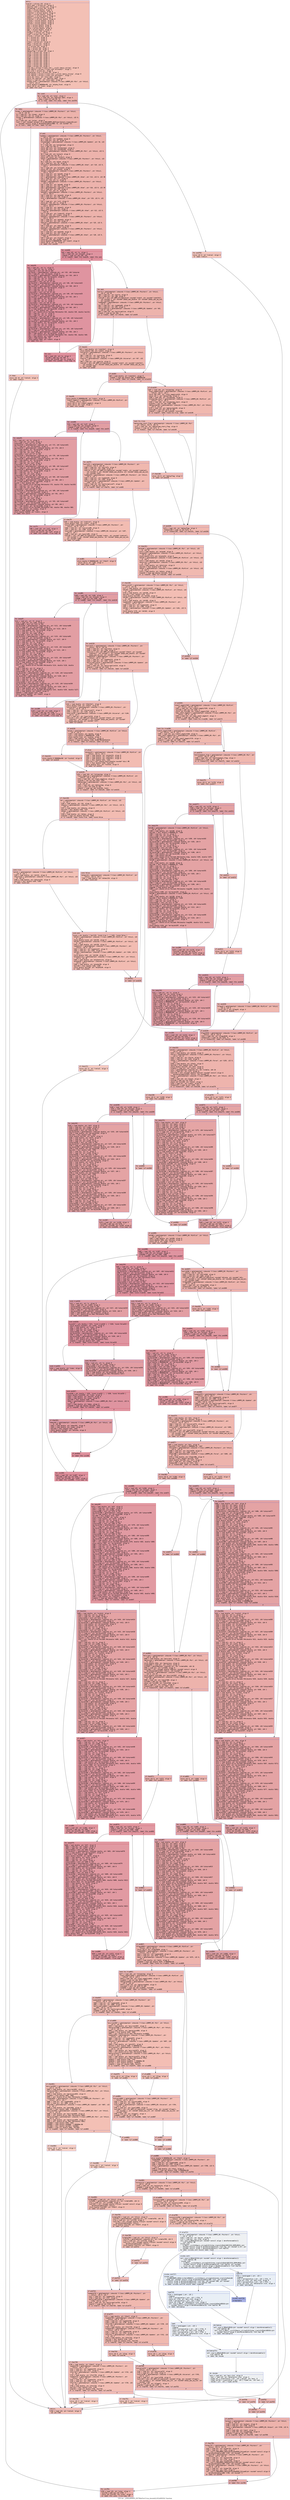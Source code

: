 digraph "CFG for '_ZN9LAMMPS_NS7MinFire11run_iterateILi1ELb0EEEii' function" {
	label="CFG for '_ZN9LAMMPS_NS7MinFire11run_iterateILi1ELb0EEEii' function";

	Node0x557bd143e170 [shape=record,color="#3d50c3ff", style=filled, fillcolor="#e5705870" fontname="Courier",label="{entry:\l|  %retval = alloca i32, align 4\l  %this.addr = alloca ptr, align 8\l  %maxiter.addr = alloca i32, align 4\l  %ntimestep = alloca i64, align 8\l  %vmax = alloca double, align 8\l  %vdotf = alloca double, align 8\l  %vdotfall = alloca double, align 8\l  %vdotv = alloca double, align 8\l  %vdotvall = alloca double, align 8\l  %fdotf = alloca double, align 8\l  %fdotfall = alloca double, align 8\l  %scale1 = alloca double, align 8\l  %scale2 = alloca double, align 8\l  %dtvone = alloca double, align 8\l  %dtv = alloca double, align 8\l  %dtf = alloca double, align 8\l  %dtfm = alloca double, align 8\l  %abc = alloca double, align 8\l  %flag = alloca i32, align 4\l  %flagall = alloca i32, align 4\l  %iter = alloca i32, align 4\l  %nlocal = alloca i32, align 4\l  %v = alloca ptr, align 8\l  %f = alloca ptr, align 8\l  %x = alloca ptr, align 8\l  %rmass = alloca ptr, align 8\l  %mass = alloca ptr, align 8\l  %type = alloca ptr, align 8\l  %i = alloca i32, align 4\l  %i47 = alloca i32, align 4\l  %i84 = alloca i32, align 4\l  %delayflag = alloca i32, align 4\l  %i176 = alloca i32, align 4\l  %i213 = alloca i32, align 4\l  %i239 = alloca i32, align 4\l  %i271 = alloca i32, align 4\l  %i307 = alloca i32, align 4\l  %i353 = alloca i32, align 4\l  %i384 = alloca i32, align 4\l  %i473 = alloca i32, align 4\l  %i572 = alloca i32, align 4\l  %i604 = alloca i32, align 4\l  %ref.tmp = alloca %\"class.std::__cxx11::basic_string\", align 8\l  %ref.tmp713 = alloca %\"class.std::allocator\", align 1\l  %exn.slot = alloca ptr, align 8\l  %ehselector.slot = alloca i32, align 4\l  %ref.tmp714 = alloca %\"class.std::__cxx11::basic_string\", align 8\l  %ref.tmp715 = alloca %\"class.std::allocator\", align 1\l  store ptr %this, ptr %this.addr, align 8\l  store i32 %maxiter, ptr %maxiter.addr, align 4\l  %this1 = load ptr, ptr %this.addr, align 8\l  %alpha_final = getelementptr inbounds %\"class.LAMMPS_NS::Min\", ptr %this1,\l... i32 0, i32 8\l  store double 0.000000e+00, ptr %alpha_final, align 8\l  store i32 0, ptr %iter, align 4\l  br label %for.cond\l}"];
	Node0x557bd143e170 -> Node0x557bd14650b0[tooltip="entry -> for.cond\nProbability 100.00%" ];
	Node0x557bd14650b0 [shape=record,color="#3d50c3ff", style=filled, fillcolor="#d6524470" fontname="Courier",label="{for.cond:\l|  %0 = load i32, ptr %iter, align 4\l  %1 = load i32, ptr %maxiter.addr, align 4\l  %cmp = icmp slt i32 %0, %1\l  br i1 %cmp, label %for.body, label %for.end763\l|{<s0>T|<s1>F}}"];
	Node0x557bd14650b0:s0 -> Node0x557bd1465350[tooltip="for.cond -> for.body\nProbability 96.88%" ];
	Node0x557bd14650b0:s1 -> Node0x557bd14653d0[tooltip="for.cond -> for.end763\nProbability 3.12%" ];
	Node0x557bd1465350 [shape=record,color="#3d50c3ff", style=filled, fillcolor="#d6524470" fontname="Courier",label="{for.body:\l|  %timer = getelementptr inbounds %\"class.LAMMPS_NS::Pointers\", ptr %this1,\l... i32 0, i32 15\l  %2 = load ptr, ptr %timer, align 8\l  %3 = load ptr, ptr %2, align 8\l  %niter = getelementptr inbounds %\"class.LAMMPS_NS::Min\", ptr %this1, i32 0,\l... i32 9\l  %4 = load i32, ptr %niter, align 8\l  %call = call noundef zeroext i1 @_ZN9LAMMPS_NS5Timer13check_timeoutEi(ptr\l... noundef nonnull align 8 dereferenceable(488) %3, i32 noundef %4)\l  br i1 %call, label %if.then, label %if.end\l|{<s0>T|<s1>F}}"];
	Node0x557bd1465350:s0 -> Node0x557bd14659f0[tooltip="for.body -> if.then\nProbability 3.12%" ];
	Node0x557bd1465350:s1 -> Node0x557bd1465a40[tooltip="for.body -> if.end\nProbability 96.88%" ];
	Node0x557bd14659f0 [shape=record,color="#3d50c3ff", style=filled, fillcolor="#ec7f6370" fontname="Courier",label="{if.then:\l|  store i32 10, ptr %retval, align 4\l  br label %return\l}"];
	Node0x557bd14659f0 -> Node0x557bd1465c00[tooltip="if.then -> return\nProbability 100.00%" ];
	Node0x557bd1465a40 [shape=record,color="#3d50c3ff", style=filled, fillcolor="#d6524470" fontname="Courier",label="{if.end:\l|  %update = getelementptr inbounds %\"class.LAMMPS_NS::Pointers\", ptr %this1,\l... i32 0, i32 7\l  %5 = load ptr, ptr %update, align 8\l  %6 = load ptr, ptr %5, align 8\l  %ntimestep2 = getelementptr inbounds %\"class.LAMMPS_NS::Update\", ptr %6, i32\l... 0, i32 4\l  %7 = load i64, ptr %ntimestep2, align 8\l  %inc = add nsw i64 %7, 1\l  store i64 %inc, ptr %ntimestep2, align 8\l  store i64 %inc, ptr %ntimestep, align 8\l  %niter3 = getelementptr inbounds %\"class.LAMMPS_NS::Min\", ptr %this1, i32 0,\l... i32 9\l  %8 = load i32, ptr %niter3, align 8\l  %inc4 = add nsw i32 %8, 1\l  store i32 %inc4, ptr %niter3, align 8\l  %atom = getelementptr inbounds %\"class.LAMMPS_NS::Pointers\", ptr %this1, i32\l... 0, i32 6\l  %9 = load ptr, ptr %atom, align 8\l  %10 = load ptr, ptr %9, align 8\l  %nlocal5 = getelementptr inbounds %\"class.LAMMPS_NS::Atom\", ptr %10, i32 0,\l... i32 4\l  %11 = load i32, ptr %nlocal5, align 8\l  store i32 %11, ptr %nlocal, align 4\l  %atom6 = getelementptr inbounds %\"class.LAMMPS_NS::Pointers\", ptr %this1,\l... i32 0, i32 6\l  %12 = load ptr, ptr %atom6, align 8\l  %13 = load ptr, ptr %12, align 8\l  %v7 = getelementptr inbounds %\"class.LAMMPS_NS::Atom\", ptr %13, i32 0, i32 38\l  %14 = load ptr, ptr %v7, align 8\l  store ptr %14, ptr %v, align 8\l  %atom8 = getelementptr inbounds %\"class.LAMMPS_NS::Pointers\", ptr %this1,\l... i32 0, i32 6\l  %15 = load ptr, ptr %atom8, align 8\l  %16 = load ptr, ptr %15, align 8\l  %f9 = getelementptr inbounds %\"class.LAMMPS_NS::Atom\", ptr %16, i32 0, i32 39\l  %17 = load ptr, ptr %f9, align 8\l  store ptr %17, ptr %f, align 8\l  %atom10 = getelementptr inbounds %\"class.LAMMPS_NS::Pointers\", ptr %this1,\l... i32 0, i32 6\l  %18 = load ptr, ptr %atom10, align 8\l  %19 = load ptr, ptr %18, align 8\l  %x11 = getelementptr inbounds %\"class.LAMMPS_NS::Atom\", ptr %19, i32 0, i32\l... 37\l  %20 = load ptr, ptr %x11, align 8\l  store ptr %20, ptr %x, align 8\l  %atom12 = getelementptr inbounds %\"class.LAMMPS_NS::Pointers\", ptr %this1,\l... i32 0, i32 6\l  %21 = load ptr, ptr %atom12, align 8\l  %22 = load ptr, ptr %21, align 8\l  %rmass13 = getelementptr inbounds %\"class.LAMMPS_NS::Atom\", ptr %22, i32 0,\l... i32 40\l  %23 = load ptr, ptr %rmass13, align 8\l  store ptr %23, ptr %rmass, align 8\l  %atom14 = getelementptr inbounds %\"class.LAMMPS_NS::Pointers\", ptr %this1,\l... i32 0, i32 6\l  %24 = load ptr, ptr %atom14, align 8\l  %25 = load ptr, ptr %24, align 8\l  %mass15 = getelementptr inbounds %\"class.LAMMPS_NS::Atom\", ptr %25, i32 0,\l... i32 205\l  %26 = load ptr, ptr %mass15, align 8\l  store ptr %26, ptr %mass, align 8\l  %atom16 = getelementptr inbounds %\"class.LAMMPS_NS::Pointers\", ptr %this1,\l... i32 0, i32 6\l  %27 = load ptr, ptr %atom16, align 8\l  %28 = load ptr, ptr %27, align 8\l  %type17 = getelementptr inbounds %\"class.LAMMPS_NS::Atom\", ptr %28, i32 0,\l... i32 34\l  %29 = load ptr, ptr %type17, align 8\l  store ptr %29, ptr %type, align 8\l  store double 0.000000e+00, ptr %vdotf, align 8\l  store i32 0, ptr %i, align 4\l  br label %for.cond18\l}"];
	Node0x557bd1465a40 -> Node0x557bd1468100[tooltip="if.end -> for.cond18\nProbability 100.00%" ];
	Node0x557bd1468100 [shape=record,color="#b70d28ff", style=filled, fillcolor="#b70d2870" fontname="Courier",label="{for.cond18:\l|  %30 = load i32, ptr %i, align 4\l  %31 = load i32, ptr %nlocal, align 4\l  %cmp19 = icmp slt i32 %30, %31\l  br i1 %cmp19, label %for.body20, label %for.end\l|{<s0>T|<s1>F}}"];
	Node0x557bd1468100:s0 -> Node0x557bd1468370[tooltip="for.cond18 -> for.body20\nProbability 96.88%" ];
	Node0x557bd1468100:s1 -> Node0x557bd14683f0[tooltip="for.cond18 -> for.end\nProbability 3.12%" ];
	Node0x557bd1468370 [shape=record,color="#b70d28ff", style=filled, fillcolor="#b70d2870" fontname="Courier",label="{for.body20:\l|  %32 = load ptr, ptr %v, align 8\l  %33 = load i32, ptr %i, align 4\l  %idxprom = sext i32 %33 to i64\l  %arrayidx = getelementptr inbounds ptr, ptr %32, i64 %idxprom\l  %34 = load ptr, ptr %arrayidx, align 8\l  %arrayidx21 = getelementptr inbounds double, ptr %34, i64 0\l  %35 = load double, ptr %arrayidx21, align 8\l  %36 = load ptr, ptr %f, align 8\l  %37 = load i32, ptr %i, align 4\l  %idxprom22 = sext i32 %37 to i64\l  %arrayidx23 = getelementptr inbounds ptr, ptr %36, i64 %idxprom22\l  %38 = load ptr, ptr %arrayidx23, align 8\l  %arrayidx24 = getelementptr inbounds double, ptr %38, i64 0\l  %39 = load double, ptr %arrayidx24, align 8\l  %40 = load ptr, ptr %v, align 8\l  %41 = load i32, ptr %i, align 4\l  %idxprom25 = sext i32 %41 to i64\l  %arrayidx26 = getelementptr inbounds ptr, ptr %40, i64 %idxprom25\l  %42 = load ptr, ptr %arrayidx26, align 8\l  %arrayidx27 = getelementptr inbounds double, ptr %42, i64 1\l  %43 = load double, ptr %arrayidx27, align 8\l  %44 = load ptr, ptr %f, align 8\l  %45 = load i32, ptr %i, align 4\l  %idxprom28 = sext i32 %45 to i64\l  %arrayidx29 = getelementptr inbounds ptr, ptr %44, i64 %idxprom28\l  %46 = load ptr, ptr %arrayidx29, align 8\l  %arrayidx30 = getelementptr inbounds double, ptr %46, i64 1\l  %47 = load double, ptr %arrayidx30, align 8\l  %mul31 = fmul double %43, %47\l  %48 = call double @llvm.fmuladd.f64(double %35, double %39, double %mul31)\l  %49 = load ptr, ptr %v, align 8\l  %50 = load i32, ptr %i, align 4\l  %idxprom32 = sext i32 %50 to i64\l  %arrayidx33 = getelementptr inbounds ptr, ptr %49, i64 %idxprom32\l  %51 = load ptr, ptr %arrayidx33, align 8\l  %arrayidx34 = getelementptr inbounds double, ptr %51, i64 2\l  %52 = load double, ptr %arrayidx34, align 8\l  %53 = load ptr, ptr %f, align 8\l  %54 = load i32, ptr %i, align 4\l  %idxprom35 = sext i32 %54 to i64\l  %arrayidx36 = getelementptr inbounds ptr, ptr %53, i64 %idxprom35\l  %55 = load ptr, ptr %arrayidx36, align 8\l  %arrayidx37 = getelementptr inbounds double, ptr %55, i64 2\l  %56 = load double, ptr %arrayidx37, align 8\l  %57 = call double @llvm.fmuladd.f64(double %52, double %56, double %48)\l  %58 = load double, ptr %vdotf, align 8\l  %add = fadd double %58, %57\l  store double %add, ptr %vdotf, align 8\l  br label %for.inc\l}"];
	Node0x557bd1468370 -> Node0x557bd146b130[tooltip="for.body20 -> for.inc\nProbability 100.00%" ];
	Node0x557bd146b130 [shape=record,color="#b70d28ff", style=filled, fillcolor="#b70d2870" fontname="Courier",label="{for.inc:\l|  %59 = load i32, ptr %i, align 4\l  %inc38 = add nsw i32 %59, 1\l  store i32 %inc38, ptr %i, align 4\l  br label %for.cond18, !llvm.loop !6\l}"];
	Node0x557bd146b130 -> Node0x557bd1468100[tooltip="for.inc -> for.cond18\nProbability 100.00%" ];
	Node0x557bd14683f0 [shape=record,color="#3d50c3ff", style=filled, fillcolor="#d6524470" fontname="Courier",label="{for.end:\l|  %world = getelementptr inbounds %\"class.LAMMPS_NS::Pointers\", ptr %this1,\l... i32 0, i32 16\l  %60 = load ptr, ptr %world, align 8\l  %61 = load ptr, ptr %60, align 8\l  %call39 = call i32 @MPI_Allreduce(ptr noundef %vdotf, ptr noundef %vdotfall,\l... i32 noundef 1, ptr noundef @ompi_mpi_double, ptr noundef @ompi_mpi_op_sum,\l... ptr noundef %61)\l  %update40 = getelementptr inbounds %\"class.LAMMPS_NS::Pointers\", ptr %this1,\l... i32 0, i32 7\l  %62 = load ptr, ptr %update40, align 8\l  %63 = load ptr, ptr %62, align 8\l  %multireplica = getelementptr inbounds %\"class.LAMMPS_NS::Update\", ptr %63,\l... i32 0, i32 17\l  %64 = load i32, ptr %multireplica, align 8\l  %cmp41 = icmp eq i32 %64, 1\l  br i1 %cmp41, label %if.then42, label %if.end44\l|{<s0>T|<s1>F}}"];
	Node0x557bd14683f0:s0 -> Node0x557bd146bbe0[tooltip="for.end -> if.then42\nProbability 50.00%" ];
	Node0x557bd14683f0:s1 -> Node0x557bd146bc60[tooltip="for.end -> if.end44\nProbability 50.00%" ];
	Node0x557bd146bbe0 [shape=record,color="#3d50c3ff", style=filled, fillcolor="#dc5d4a70" fontname="Courier",label="{if.then42:\l|  %65 = load double, ptr %vdotfall, align 8\l  store double %65, ptr %vdotf, align 8\l  %universe = getelementptr inbounds %\"class.LAMMPS_NS::Pointers\", ptr %this1,\l... i32 0, i32 4\l  %66 = load ptr, ptr %universe, align 8\l  %67 = load ptr, ptr %66, align 8\l  %uworld = getelementptr inbounds %\"class.LAMMPS_NS::Universe\", ptr %67, i32\l... 0, i32 1\l  %68 = load ptr, ptr %uworld, align 8\l  %call43 = call i32 @MPI_Allreduce(ptr noundef %vdotf, ptr noundef %vdotfall,\l... i32 noundef 1, ptr noundef @ompi_mpi_double, ptr noundef @ompi_mpi_op_sum,\l... ptr noundef %68)\l  br label %if.end44\l}"];
	Node0x557bd146bbe0 -> Node0x557bd146bc60[tooltip="if.then42 -> if.end44\nProbability 100.00%" ];
	Node0x557bd146bc60 [shape=record,color="#3d50c3ff", style=filled, fillcolor="#d6524470" fontname="Courier",label="{if.end44:\l|  %69 = load double, ptr %vdotfall, align 8\l  %cmp45 = fcmp ogt double %69, 0.000000e+00\l  br i1 %cmp45, label %if.then46, label %if.else142\l|{<s0>T|<s1>F}}"];
	Node0x557bd146bc60:s0 -> Node0x557bd146c580[tooltip="if.end44 -> if.then46\nProbability 50.00%" ];
	Node0x557bd146bc60:s1 -> Node0x557bd146c5d0[tooltip="if.end44 -> if.else142\nProbability 50.00%" ];
	Node0x557bd146c580 [shape=record,color="#3d50c3ff", style=filled, fillcolor="#dc5d4a70" fontname="Courier",label="{if.then46:\l|  store double 0.000000e+00, ptr %vdotv, align 8\l  %vdotf_negatif = getelementptr inbounds %\"class.LAMMPS_NS::MinFire\", ptr\l... %this1, i32 0, i32 7\l  store i32 0, ptr %vdotf_negatif, align 8\l  store i32 0, ptr %i47, align 4\l  br label %for.cond48\l}"];
	Node0x557bd146c580 -> Node0x557bd146c9d0[tooltip="if.then46 -> for.cond48\nProbability 100.00%" ];
	Node0x557bd146c9d0 [shape=record,color="#3d50c3ff", style=filled, fillcolor="#be242e70" fontname="Courier",label="{for.cond48:\l|  %70 = load i32, ptr %i47, align 4\l  %71 = load i32, ptr %nlocal, align 4\l  %cmp49 = icmp slt i32 %70, %71\l  br i1 %cmp49, label %for.body50, label %for.end73\l|{<s0>T|<s1>F}}"];
	Node0x557bd146c9d0:s0 -> Node0x557bd146cc70[tooltip="for.cond48 -> for.body50\nProbability 96.88%" ];
	Node0x557bd146c9d0:s1 -> Node0x557bd146ccf0[tooltip="for.cond48 -> for.end73\nProbability 3.12%" ];
	Node0x557bd146cc70 [shape=record,color="#3d50c3ff", style=filled, fillcolor="#be242e70" fontname="Courier",label="{for.body50:\l|  %72 = load ptr, ptr %v, align 8\l  %73 = load i32, ptr %i47, align 4\l  %idxprom51 = sext i32 %73 to i64\l  %arrayidx52 = getelementptr inbounds ptr, ptr %72, i64 %idxprom51\l  %74 = load ptr, ptr %arrayidx52, align 8\l  %arrayidx53 = getelementptr inbounds double, ptr %74, i64 0\l  %75 = load double, ptr %arrayidx53, align 8\l  %76 = load ptr, ptr %v, align 8\l  %77 = load i32, ptr %i47, align 4\l  %idxprom54 = sext i32 %77 to i64\l  %arrayidx55 = getelementptr inbounds ptr, ptr %76, i64 %idxprom54\l  %78 = load ptr, ptr %arrayidx55, align 8\l  %arrayidx56 = getelementptr inbounds double, ptr %78, i64 0\l  %79 = load double, ptr %arrayidx56, align 8\l  %80 = load ptr, ptr %v, align 8\l  %81 = load i32, ptr %i47, align 4\l  %idxprom57 = sext i32 %81 to i64\l  %arrayidx58 = getelementptr inbounds ptr, ptr %80, i64 %idxprom57\l  %82 = load ptr, ptr %arrayidx58, align 8\l  %arrayidx59 = getelementptr inbounds double, ptr %82, i64 1\l  %83 = load double, ptr %arrayidx59, align 8\l  %84 = load ptr, ptr %v, align 8\l  %85 = load i32, ptr %i47, align 4\l  %idxprom60 = sext i32 %85 to i64\l  %arrayidx61 = getelementptr inbounds ptr, ptr %84, i64 %idxprom60\l  %86 = load ptr, ptr %arrayidx61, align 8\l  %arrayidx62 = getelementptr inbounds double, ptr %86, i64 1\l  %87 = load double, ptr %arrayidx62, align 8\l  %mul63 = fmul double %83, %87\l  %88 = call double @llvm.fmuladd.f64(double %75, double %79, double %mul63)\l  %89 = load ptr, ptr %v, align 8\l  %90 = load i32, ptr %i47, align 4\l  %idxprom64 = sext i32 %90 to i64\l  %arrayidx65 = getelementptr inbounds ptr, ptr %89, i64 %idxprom64\l  %91 = load ptr, ptr %arrayidx65, align 8\l  %arrayidx66 = getelementptr inbounds double, ptr %91, i64 2\l  %92 = load double, ptr %arrayidx66, align 8\l  %93 = load ptr, ptr %v, align 8\l  %94 = load i32, ptr %i47, align 4\l  %idxprom67 = sext i32 %94 to i64\l  %arrayidx68 = getelementptr inbounds ptr, ptr %93, i64 %idxprom67\l  %95 = load ptr, ptr %arrayidx68, align 8\l  %arrayidx69 = getelementptr inbounds double, ptr %95, i64 2\l  %96 = load double, ptr %arrayidx69, align 8\l  %97 = call double @llvm.fmuladd.f64(double %92, double %96, double %88)\l  %98 = load double, ptr %vdotv, align 8\l  %add70 = fadd double %98, %97\l  store double %add70, ptr %vdotv, align 8\l  br label %for.inc71\l}"];
	Node0x557bd146cc70 -> Node0x557bd146a4e0[tooltip="for.body50 -> for.inc71\nProbability 100.00%" ];
	Node0x557bd146a4e0 [shape=record,color="#3d50c3ff", style=filled, fillcolor="#be242e70" fontname="Courier",label="{for.inc71:\l|  %99 = load i32, ptr %i47, align 4\l  %inc72 = add nsw i32 %99, 1\l  store i32 %inc72, ptr %i47, align 4\l  br label %for.cond48, !llvm.loop !8\l}"];
	Node0x557bd146a4e0 -> Node0x557bd146c9d0[tooltip="for.inc71 -> for.cond48\nProbability 100.00%" ];
	Node0x557bd146ccf0 [shape=record,color="#3d50c3ff", style=filled, fillcolor="#dc5d4a70" fontname="Courier",label="{for.end73:\l|  %world74 = getelementptr inbounds %\"class.LAMMPS_NS::Pointers\", ptr\l... %this1, i32 0, i32 16\l  %100 = load ptr, ptr %world74, align 8\l  %101 = load ptr, ptr %100, align 8\l  %call75 = call i32 @MPI_Allreduce(ptr noundef %vdotv, ptr noundef %vdotvall,\l... i32 noundef 1, ptr noundef @ompi_mpi_double, ptr noundef @ompi_mpi_op_sum,\l... ptr noundef %101)\l  %update76 = getelementptr inbounds %\"class.LAMMPS_NS::Pointers\", ptr %this1,\l... i32 0, i32 7\l  %102 = load ptr, ptr %update76, align 8\l  %103 = load ptr, ptr %102, align 8\l  %multireplica77 = getelementptr inbounds %\"class.LAMMPS_NS::Update\", ptr\l... %103, i32 0, i32 17\l  %104 = load i32, ptr %multireplica77, align 8\l  %cmp78 = icmp eq i32 %104, 1\l  br i1 %cmp78, label %if.then79, label %if.end83\l|{<s0>T|<s1>F}}"];
	Node0x557bd146ccf0:s0 -> Node0x557bd14700a0[tooltip="for.end73 -> if.then79\nProbability 50.00%" ];
	Node0x557bd146ccf0:s1 -> Node0x557bd1470120[tooltip="for.end73 -> if.end83\nProbability 50.00%" ];
	Node0x557bd14700a0 [shape=record,color="#3d50c3ff", style=filled, fillcolor="#e1675170" fontname="Courier",label="{if.then79:\l|  %105 = load double, ptr %vdotvall, align 8\l  store double %105, ptr %vdotv, align 8\l  %universe80 = getelementptr inbounds %\"class.LAMMPS_NS::Pointers\", ptr\l... %this1, i32 0, i32 4\l  %106 = load ptr, ptr %universe80, align 8\l  %107 = load ptr, ptr %106, align 8\l  %uworld81 = getelementptr inbounds %\"class.LAMMPS_NS::Universe\", ptr %107,\l... i32 0, i32 1\l  %108 = load ptr, ptr %uworld81, align 8\l  %call82 = call i32 @MPI_Allreduce(ptr noundef %vdotv, ptr noundef %vdotvall,\l... i32 noundef 1, ptr noundef @ompi_mpi_double, ptr noundef @ompi_mpi_op_sum,\l... ptr noundef %108)\l  br label %if.end83\l}"];
	Node0x557bd14700a0 -> Node0x557bd1470120[tooltip="if.then79 -> if.end83\nProbability 100.00%" ];
	Node0x557bd1470120 [shape=record,color="#3d50c3ff", style=filled, fillcolor="#dc5d4a70" fontname="Courier",label="{if.end83:\l|  store double 0.000000e+00, ptr %fdotf, align 8\l  store i32 0, ptr %i84, align 4\l  br label %for.cond85\l}"];
	Node0x557bd1470120 -> Node0x557bd1470a80[tooltip="if.end83 -> for.cond85\nProbability 100.00%" ];
	Node0x557bd1470a80 [shape=record,color="#3d50c3ff", style=filled, fillcolor="#be242e70" fontname="Courier",label="{for.cond85:\l|  %109 = load i32, ptr %i84, align 4\l  %110 = load i32, ptr %nlocal, align 4\l  %cmp86 = icmp slt i32 %109, %110\l  br i1 %cmp86, label %for.body87, label %for.end110\l|{<s0>T|<s1>F}}"];
	Node0x557bd1470a80:s0 -> Node0x557bd1470cd0[tooltip="for.cond85 -> for.body87\nProbability 96.88%" ];
	Node0x557bd1470a80:s1 -> Node0x557bd1470d50[tooltip="for.cond85 -> for.end110\nProbability 3.12%" ];
	Node0x557bd1470cd0 [shape=record,color="#3d50c3ff", style=filled, fillcolor="#be242e70" fontname="Courier",label="{for.body87:\l|  %111 = load ptr, ptr %f, align 8\l  %112 = load i32, ptr %i84, align 4\l  %idxprom88 = sext i32 %112 to i64\l  %arrayidx89 = getelementptr inbounds ptr, ptr %111, i64 %idxprom88\l  %113 = load ptr, ptr %arrayidx89, align 8\l  %arrayidx90 = getelementptr inbounds double, ptr %113, i64 0\l  %114 = load double, ptr %arrayidx90, align 8\l  %115 = load ptr, ptr %f, align 8\l  %116 = load i32, ptr %i84, align 4\l  %idxprom91 = sext i32 %116 to i64\l  %arrayidx92 = getelementptr inbounds ptr, ptr %115, i64 %idxprom91\l  %117 = load ptr, ptr %arrayidx92, align 8\l  %arrayidx93 = getelementptr inbounds double, ptr %117, i64 0\l  %118 = load double, ptr %arrayidx93, align 8\l  %119 = load ptr, ptr %f, align 8\l  %120 = load i32, ptr %i84, align 4\l  %idxprom94 = sext i32 %120 to i64\l  %arrayidx95 = getelementptr inbounds ptr, ptr %119, i64 %idxprom94\l  %121 = load ptr, ptr %arrayidx95, align 8\l  %arrayidx96 = getelementptr inbounds double, ptr %121, i64 1\l  %122 = load double, ptr %arrayidx96, align 8\l  %123 = load ptr, ptr %f, align 8\l  %124 = load i32, ptr %i84, align 4\l  %idxprom97 = sext i32 %124 to i64\l  %arrayidx98 = getelementptr inbounds ptr, ptr %123, i64 %idxprom97\l  %125 = load ptr, ptr %arrayidx98, align 8\l  %arrayidx99 = getelementptr inbounds double, ptr %125, i64 1\l  %126 = load double, ptr %arrayidx99, align 8\l  %mul100 = fmul double %122, %126\l  %127 = call double @llvm.fmuladd.f64(double %114, double %118, double\l... %mul100)\l  %128 = load ptr, ptr %f, align 8\l  %129 = load i32, ptr %i84, align 4\l  %idxprom101 = sext i32 %129 to i64\l  %arrayidx102 = getelementptr inbounds ptr, ptr %128, i64 %idxprom101\l  %130 = load ptr, ptr %arrayidx102, align 8\l  %arrayidx103 = getelementptr inbounds double, ptr %130, i64 2\l  %131 = load double, ptr %arrayidx103, align 8\l  %132 = load ptr, ptr %f, align 8\l  %133 = load i32, ptr %i84, align 4\l  %idxprom104 = sext i32 %133 to i64\l  %arrayidx105 = getelementptr inbounds ptr, ptr %132, i64 %idxprom104\l  %134 = load ptr, ptr %arrayidx105, align 8\l  %arrayidx106 = getelementptr inbounds double, ptr %134, i64 2\l  %135 = load double, ptr %arrayidx106, align 8\l  %136 = call double @llvm.fmuladd.f64(double %131, double %135, double %127)\l  %137 = load double, ptr %fdotf, align 8\l  %add107 = fadd double %137, %136\l  store double %add107, ptr %fdotf, align 8\l  br label %for.inc108\l}"];
	Node0x557bd1470cd0 -> Node0x557bd1472d60[tooltip="for.body87 -> for.inc108\nProbability 100.00%" ];
	Node0x557bd1472d60 [shape=record,color="#3d50c3ff", style=filled, fillcolor="#be242e70" fontname="Courier",label="{for.inc108:\l|  %138 = load i32, ptr %i84, align 4\l  %inc109 = add nsw i32 %138, 1\l  store i32 %inc109, ptr %i84, align 4\l  br label %for.cond85, !llvm.loop !9\l}"];
	Node0x557bd1472d60 -> Node0x557bd1470a80[tooltip="for.inc108 -> for.cond85\nProbability 100.00%" ];
	Node0x557bd1470d50 [shape=record,color="#3d50c3ff", style=filled, fillcolor="#dc5d4a70" fontname="Courier",label="{for.end110:\l|  %world111 = getelementptr inbounds %\"class.LAMMPS_NS::Pointers\", ptr\l... %this1, i32 0, i32 16\l  %139 = load ptr, ptr %world111, align 8\l  %140 = load ptr, ptr %139, align 8\l  %call112 = call i32 @MPI_Allreduce(ptr noundef %fdotf, ptr noundef\l... %fdotfall, i32 noundef 1, ptr noundef @ompi_mpi_double, ptr noundef\l... @ompi_mpi_op_sum, ptr noundef %140)\l  %update113 = getelementptr inbounds %\"class.LAMMPS_NS::Pointers\", ptr\l... %this1, i32 0, i32 7\l  %141 = load ptr, ptr %update113, align 8\l  %142 = load ptr, ptr %141, align 8\l  %multireplica114 = getelementptr inbounds %\"class.LAMMPS_NS::Update\", ptr\l... %142, i32 0, i32 17\l  %143 = load i32, ptr %multireplica114, align 8\l  %cmp115 = icmp eq i32 %143, 1\l  br i1 %cmp115, label %if.then116, label %if.end120\l|{<s0>T|<s1>F}}"];
	Node0x557bd1470d50:s0 -> Node0x557bd1473940[tooltip="for.end110 -> if.then116\nProbability 50.00%" ];
	Node0x557bd1470d50:s1 -> Node0x557bd1473990[tooltip="for.end110 -> if.end120\nProbability 50.00%" ];
	Node0x557bd1473940 [shape=record,color="#3d50c3ff", style=filled, fillcolor="#e1675170" fontname="Courier",label="{if.then116:\l|  %144 = load double, ptr %fdotfall, align 8\l  store double %144, ptr %fdotf, align 8\l  %universe117 = getelementptr inbounds %\"class.LAMMPS_NS::Pointers\", ptr\l... %this1, i32 0, i32 4\l  %145 = load ptr, ptr %universe117, align 8\l  %146 = load ptr, ptr %145, align 8\l  %uworld118 = getelementptr inbounds %\"class.LAMMPS_NS::Universe\", ptr %146,\l... i32 0, i32 1\l  %147 = load ptr, ptr %uworld118, align 8\l  %call119 = call i32 @MPI_Allreduce(ptr noundef %fdotf, ptr noundef\l... %fdotfall, i32 noundef 1, ptr noundef @ompi_mpi_double, ptr noundef\l... @ompi_mpi_op_sum, ptr noundef %147)\l  br label %if.end120\l}"];
	Node0x557bd1473940 -> Node0x557bd1473990[tooltip="if.then116 -> if.end120\nProbability 100.00%" ];
	Node0x557bd1473990 [shape=record,color="#3d50c3ff", style=filled, fillcolor="#dc5d4a70" fontname="Courier",label="{if.end120:\l|  %alpha = getelementptr inbounds %\"class.LAMMPS_NS::MinFire\", ptr %this1,\l... i32 0, i32 4\l  %148 = load double, ptr %alpha, align 8\l  %sub = fsub double 1.000000e+00, %148\l  store double %sub, ptr %scale1, align 8\l  %149 = load double, ptr %fdotfall, align 8\l  %cmp121 = fcmp ole double %149, 0x3BC79CA10C924223\l  br i1 %cmp121, label %if.then122, label %if.else\l|{<s0>T|<s1>F}}"];
	Node0x557bd1473990:s0 -> Node0x557bd1469ae0[tooltip="if.end120 -> if.then122\nProbability 50.00%" ];
	Node0x557bd1473990:s1 -> Node0x557bd1469b30[tooltip="if.end120 -> if.else\nProbability 50.00%" ];
	Node0x557bd1469ae0 [shape=record,color="#3d50c3ff", style=filled, fillcolor="#e1675170" fontname="Courier",label="{if.then122:\l|  store double 0.000000e+00, ptr %scale2, align 8\l  br label %if.end125\l}"];
	Node0x557bd1469ae0 -> Node0x557bd1469cf0[tooltip="if.then122 -> if.end125\nProbability 100.00%" ];
	Node0x557bd1469b30 [shape=record,color="#3d50c3ff", style=filled, fillcolor="#e1675170" fontname="Courier",label="{if.else:\l|  %alpha123 = getelementptr inbounds %\"class.LAMMPS_NS::MinFire\", ptr\l... %this1, i32 0, i32 4\l  %150 = load double, ptr %alpha123, align 8\l  %151 = load double, ptr %vdotvall, align 8\l  %152 = load double, ptr %fdotfall, align 8\l  %div = fdiv double %151, %152\l  %call124 = call double @sqrt(double noundef %div) #9\l  %mul = fmul double %150, %call124\l  store double %mul, ptr %scale2, align 8\l  br label %if.end125\l}"];
	Node0x557bd1469b30 -> Node0x557bd1469cf0[tooltip="if.else -> if.end125\nProbability 100.00%" ];
	Node0x557bd1469cf0 [shape=record,color="#3d50c3ff", style=filled, fillcolor="#dc5d4a70" fontname="Courier",label="{if.end125:\l|  %153 = load i64, ptr %ntimestep, align 8\l  %last_negative = getelementptr inbounds %\"class.LAMMPS_NS::MinFire\", ptr\l... %this1, i32 0, i32 5\l  %154 = load i64, ptr %last_negative, align 8\l  %sub126 = sub nsw i64 %153, %154\l  %delaystep = getelementptr inbounds %\"class.LAMMPS_NS::Min\", ptr %this1, i32\l... 0, i32 22\l  %155 = load i32, ptr %delaystep, align 8\l  %conv = sext i32 %155 to i64\l  %cmp127 = icmp sgt i64 %sub126, %conv\l  br i1 %cmp127, label %if.then128, label %if.end141\l|{<s0>T|<s1>F}}"];
	Node0x557bd1469cf0:s0 -> Node0x557bd1475fd0[tooltip="if.end125 -> if.then128\nProbability 50.00%" ];
	Node0x557bd1469cf0:s1 -> Node0x557bd1476050[tooltip="if.end125 -> if.end141\nProbability 50.00%" ];
	Node0x557bd1475fd0 [shape=record,color="#3d50c3ff", style=filled, fillcolor="#e1675170" fontname="Courier",label="{if.then128:\l|  %dt = getelementptr inbounds %\"class.LAMMPS_NS::MinFire\", ptr %this1, i32\l... 0, i32 1\l  %156 = load double, ptr %dt, align 8\l  %dtgrow = getelementptr inbounds %\"class.LAMMPS_NS::Min\", ptr %this1, i32 0,\l... i32 23\l  %157 = load double, ptr %dtgrow, align 8\l  %mul129 = fmul double %156, %157\l  %dtmax = getelementptr inbounds %\"class.LAMMPS_NS::MinFire\", ptr %this1, i32\l... 0, i32 2\l  %158 = load double, ptr %dtmax, align 8\l  %cmp130 = fcmp olt double %mul129, %158\l  br i1 %cmp130, label %cond.true, label %cond.false\l|{<s0>T|<s1>F}}"];
	Node0x557bd1475fd0:s0 -> Node0x557bd1476700[tooltip="if.then128 -> cond.true\nProbability 50.00%" ];
	Node0x557bd1475fd0:s1 -> Node0x557bd1476780[tooltip="if.then128 -> cond.false\nProbability 50.00%" ];
	Node0x557bd1476700 [shape=record,color="#3d50c3ff", style=filled, fillcolor="#e5705870" fontname="Courier",label="{cond.true:\l|  %dt131 = getelementptr inbounds %\"class.LAMMPS_NS::MinFire\", ptr %this1,\l... i32 0, i32 1\l  %159 = load double, ptr %dt131, align 8\l  %dtgrow132 = getelementptr inbounds %\"class.LAMMPS_NS::Min\", ptr %this1, i32\l... 0, i32 23\l  %160 = load double, ptr %dtgrow132, align 8\l  %mul133 = fmul double %159, %160\l  br label %cond.end\l}"];
	Node0x557bd1476700 -> Node0x557bd1476c30[tooltip="cond.true -> cond.end\nProbability 100.00%" ];
	Node0x557bd1476780 [shape=record,color="#3d50c3ff", style=filled, fillcolor="#e5705870" fontname="Courier",label="{cond.false:\l|  %dtmax134 = getelementptr inbounds %\"class.LAMMPS_NS::MinFire\", ptr\l... %this1, i32 0, i32 2\l  %161 = load double, ptr %dtmax134, align 8\l  br label %cond.end\l}"];
	Node0x557bd1476780 -> Node0x557bd1476c30[tooltip="cond.false -> cond.end\nProbability 100.00%" ];
	Node0x557bd1476c30 [shape=record,color="#3d50c3ff", style=filled, fillcolor="#e1675170" fontname="Courier",label="{cond.end:\l|  %cond = phi double [ %mul133, %cond.true ], [ %161, %cond.false ]\l  %dt135 = getelementptr inbounds %\"class.LAMMPS_NS::MinFire\", ptr %this1, i32\l... 0, i32 1\l  store double %cond, ptr %dt135, align 8\l  %dt136 = getelementptr inbounds %\"class.LAMMPS_NS::MinFire\", ptr %this1, i32\l... 0, i32 1\l  %162 = load double, ptr %dt136, align 8\l  %update137 = getelementptr inbounds %\"class.LAMMPS_NS::Pointers\", ptr\l... %this1, i32 0, i32 7\l  %163 = load ptr, ptr %update137, align 8\l  %164 = load ptr, ptr %163, align 8\l  %dt138 = getelementptr inbounds %\"class.LAMMPS_NS::Update\", ptr %164, i32 0,\l... i32 1\l  store double %162, ptr %dt138, align 8\l  %alphashrink = getelementptr inbounds %\"class.LAMMPS_NS::Min\", ptr %this1,\l... i32 0, i32 26\l  %165 = load double, ptr %alphashrink, align 8\l  %alpha139 = getelementptr inbounds %\"class.LAMMPS_NS::MinFire\", ptr %this1,\l... i32 0, i32 4\l  %166 = load double, ptr %alpha139, align 8\l  %mul140 = fmul double %166, %165\l  store double %mul140, ptr %alpha139, align 8\l  br label %if.end141\l}"];
	Node0x557bd1476c30 -> Node0x557bd1476050[tooltip="cond.end -> if.end141\nProbability 100.00%" ];
	Node0x557bd1476050 [shape=record,color="#3d50c3ff", style=filled, fillcolor="#dc5d4a70" fontname="Courier",label="{if.end141:\l|  br label %if.end229\l}"];
	Node0x557bd1476050 -> Node0x557bd1477a10[tooltip="if.end141 -> if.end229\nProbability 100.00%" ];
	Node0x557bd146c5d0 [shape=record,color="#3d50c3ff", style=filled, fillcolor="#dc5d4a70" fontname="Courier",label="{if.else142:\l|  %167 = load i64, ptr %ntimestep, align 8\l  %last_negative143 = getelementptr inbounds %\"class.LAMMPS_NS::MinFire\", ptr\l... %this1, i32 0, i32 5\l  store i64 %167, ptr %last_negative143, align 8\l  store i32 1, ptr %delayflag, align 4\l  %168 = load i64, ptr %ntimestep, align 8\l  %ntimestep_start = getelementptr inbounds %\"class.LAMMPS_NS::MinFire\", ptr\l... %this1, i32 0, i32 6\l  %169 = load i64, ptr %ntimestep_start, align 8\l  %sub144 = sub nsw i64 %168, %169\l  %delaystep145 = getelementptr inbounds %\"class.LAMMPS_NS::Min\", ptr %this1,\l... i32 0, i32 22\l  %170 = load i32, ptr %delaystep145, align 8\l  %conv146 = sext i32 %170 to i64\l  %cmp147 = icmp slt i64 %sub144, %conv146\l  br i1 %cmp147, label %land.lhs.true, label %if.end149\l|{<s0>T|<s1>F}}"];
	Node0x557bd146c5d0:s0 -> Node0x557bd1478330[tooltip="if.else142 -> land.lhs.true\nProbability 50.00%" ];
	Node0x557bd146c5d0:s1 -> Node0x557bd14783b0[tooltip="if.else142 -> if.end149\nProbability 50.00%" ];
	Node0x557bd1478330 [shape=record,color="#3d50c3ff", style=filled, fillcolor="#e1675170" fontname="Courier",label="{land.lhs.true:\l|  %delaystep_start_flag = getelementptr inbounds %\"class.LAMMPS_NS::Min\",\l... ptr %this1, i32 0, i32 31\l  %171 = load i32, ptr %delaystep_start_flag, align 8\l  %tobool = icmp ne i32 %171, 0\l  br i1 %tobool, label %if.then148, label %if.end149\l|{<s0>T|<s1>F}}"];
	Node0x557bd1478330:s0 -> Node0x557bd14787c0[tooltip="land.lhs.true -> if.then148\nProbability 62.50%" ];
	Node0x557bd1478330:s1 -> Node0x557bd14783b0[tooltip="land.lhs.true -> if.end149\nProbability 37.50%" ];
	Node0x557bd14787c0 [shape=record,color="#3d50c3ff", style=filled, fillcolor="#e36c5570" fontname="Courier",label="{if.then148:\l|  store i32 0, ptr %delayflag, align 4\l  br label %if.end149\l}"];
	Node0x557bd14787c0 -> Node0x557bd14783b0[tooltip="if.then148 -> if.end149\nProbability 100.00%" ];
	Node0x557bd14783b0 [shape=record,color="#3d50c3ff", style=filled, fillcolor="#dc5d4a70" fontname="Courier",label="{if.end149:\l|  %172 = load i32, ptr %delayflag, align 4\l  %tobool150 = icmp ne i32 %172, 0\l  br i1 %tobool150, label %if.then151, label %if.end164\l|{<s0>T|<s1>F}}"];
	Node0x557bd14783b0:s0 -> Node0x557bd1478ae0[tooltip="if.end149 -> if.then151\nProbability 62.50%" ];
	Node0x557bd14783b0:s1 -> Node0x557bd1478b30[tooltip="if.end149 -> if.end164\nProbability 37.50%" ];
	Node0x557bd1478ae0 [shape=record,color="#3d50c3ff", style=filled, fillcolor="#de614d70" fontname="Courier",label="{if.then151:\l|  %alpha0 = getelementptr inbounds %\"class.LAMMPS_NS::Min\", ptr %this1, i32\l... 0, i32 25\l  %173 = load double, ptr %alpha0, align 8\l  %alpha152 = getelementptr inbounds %\"class.LAMMPS_NS::MinFire\", ptr %this1,\l... i32 0, i32 4\l  store double %173, ptr %alpha152, align 8\l  %dt153 = getelementptr inbounds %\"class.LAMMPS_NS::MinFire\", ptr %this1, i32\l... 0, i32 1\l  %174 = load double, ptr %dt153, align 8\l  %dtshrink = getelementptr inbounds %\"class.LAMMPS_NS::Min\", ptr %this1, i32\l... 0, i32 24\l  %175 = load double, ptr %dtshrink, align 8\l  %mul154 = fmul double %174, %175\l  %dtmin = getelementptr inbounds %\"class.LAMMPS_NS::MinFire\", ptr %this1, i32\l... 0, i32 3\l  %176 = load double, ptr %dtmin, align 8\l  %cmp155 = fcmp oge double %mul154, %176\l  br i1 %cmp155, label %if.then156, label %if.end163\l|{<s0>T|<s1>F}}"];
	Node0x557bd1478ae0:s0 -> Node0x557bd13dbf60[tooltip="if.then151 -> if.then156\nProbability 50.00%" ];
	Node0x557bd1478ae0:s1 -> Node0x557bd13dbfe0[tooltip="if.then151 -> if.end163\nProbability 50.00%" ];
	Node0x557bd13dbf60 [shape=record,color="#3d50c3ff", style=filled, fillcolor="#e36c5570" fontname="Courier",label="{if.then156:\l|  %dtshrink157 = getelementptr inbounds %\"class.LAMMPS_NS::Min\", ptr %this1,\l... i32 0, i32 24\l  %177 = load double, ptr %dtshrink157, align 8\l  %dt158 = getelementptr inbounds %\"class.LAMMPS_NS::MinFire\", ptr %this1, i32\l... 0, i32 1\l  %178 = load double, ptr %dt158, align 8\l  %mul159 = fmul double %178, %177\l  store double %mul159, ptr %dt158, align 8\l  %dt160 = getelementptr inbounds %\"class.LAMMPS_NS::MinFire\", ptr %this1, i32\l... 0, i32 1\l  %179 = load double, ptr %dt160, align 8\l  %update161 = getelementptr inbounds %\"class.LAMMPS_NS::Pointers\", ptr\l... %this1, i32 0, i32 7\l  %180 = load ptr, ptr %update161, align 8\l  %181 = load ptr, ptr %180, align 8\l  %dt162 = getelementptr inbounds %\"class.LAMMPS_NS::Update\", ptr %181, i32 0,\l... i32 1\l  store double %179, ptr %dt162, align 8\l  br label %if.end163\l}"];
	Node0x557bd13dbf60 -> Node0x557bd13dbfe0[tooltip="if.then156 -> if.end163\nProbability 100.00%" ];
	Node0x557bd13dbfe0 [shape=record,color="#3d50c3ff", style=filled, fillcolor="#de614d70" fontname="Courier",label="{if.end163:\l|  br label %if.end164\l}"];
	Node0x557bd13dbfe0 -> Node0x557bd1478b30[tooltip="if.end163 -> if.end164\nProbability 100.00%" ];
	Node0x557bd1478b30 [shape=record,color="#3d50c3ff", style=filled, fillcolor="#dc5d4a70" fontname="Courier",label="{if.end164:\l|  %vdotf_negatif165 = getelementptr inbounds %\"class.LAMMPS_NS::MinFire\",\l... ptr %this1, i32 0, i32 7\l  %182 = load i32, ptr %vdotf_negatif165, align 8\l  %inc166 = add nsw i32 %182, 1\l  store i32 %inc166, ptr %vdotf_negatif165, align 8\l  %max_vdotf_negatif = getelementptr inbounds %\"class.LAMMPS_NS::Min\", ptr\l... %this1, i32 0, i32 32\l  %183 = load i32, ptr %max_vdotf_negatif, align 4\l  %cmp167 = icmp sgt i32 %183, 0\l  br i1 %cmp167, label %land.lhs.true168, label %if.end173\l|{<s0>T|<s1>F}}"];
	Node0x557bd1478b30:s0 -> Node0x557bd13dd0b0[tooltip="if.end164 -> land.lhs.true168\nProbability 62.50%" ];
	Node0x557bd1478b30:s1 -> Node0x557bd13dd120[tooltip="if.end164 -> if.end173\nProbability 37.50%" ];
	Node0x557bd13dd0b0 [shape=record,color="#3d50c3ff", style=filled, fillcolor="#de614d70" fontname="Courier",label="{land.lhs.true168:\l|  %vdotf_negatif169 = getelementptr inbounds %\"class.LAMMPS_NS::MinFire\",\l... ptr %this1, i32 0, i32 7\l  %184 = load i32, ptr %vdotf_negatif169, align 8\l  %max_vdotf_negatif170 = getelementptr inbounds %\"class.LAMMPS_NS::Min\", ptr\l... %this1, i32 0, i32 32\l  %185 = load i32, ptr %max_vdotf_negatif170, align 4\l  %cmp171 = icmp sgt i32 %184, %185\l  br i1 %cmp171, label %if.then172, label %if.end173\l|{<s0>T|<s1>F}}"];
	Node0x557bd13dd0b0:s0 -> Node0x557bd13dd620[tooltip="land.lhs.true168 -> if.then172\nProbability 3.12%" ];
	Node0x557bd13dd0b0:s1 -> Node0x557bd13dd120[tooltip="land.lhs.true168 -> if.end173\nProbability 96.88%" ];
	Node0x557bd13dd620 [shape=record,color="#3d50c3ff", style=filled, fillcolor="#f08b6e70" fontname="Courier",label="{if.then172:\l|  store i32 11, ptr %retval, align 4\l  br label %return\l}"];
	Node0x557bd13dd620 -> Node0x557bd1465c00[tooltip="if.then172 -> return\nProbability 100.00%" ];
	Node0x557bd13dd120 [shape=record,color="#3d50c3ff", style=filled, fillcolor="#dc5d4a70" fontname="Courier",label="{if.end173:\l|  %halfstepback_flag = getelementptr inbounds %\"class.LAMMPS_NS::Min\", ptr\l... %this1, i32 0, i32 30\l  %186 = load i32, ptr %halfstepback_flag, align 4\l  %tobool174 = icmp ne i32 %186, 0\l  br i1 %tobool174, label %if.then175, label %if.end212\l|{<s0>T|<s1>F}}"];
	Node0x557bd13dd120:s0 -> Node0x557bd13dda30[tooltip="if.end173 -> if.then175\nProbability 62.50%" ];
	Node0x557bd13dd120:s1 -> Node0x557bd13dda80[tooltip="if.end173 -> if.end212\nProbability 37.50%" ];
	Node0x557bd13dda30 [shape=record,color="#3d50c3ff", style=filled, fillcolor="#de614d70" fontname="Courier",label="{if.then175:\l|  store i32 0, ptr %i176, align 4\l  br label %for.cond177\l}"];
	Node0x557bd13dda30 -> Node0x557bd13ddc50[tooltip="if.then175 -> for.cond177\nProbability 100.00%" ];
	Node0x557bd13ddc50 [shape=record,color="#3d50c3ff", style=filled, fillcolor="#c32e3170" fontname="Courier",label="{for.cond177:\l|  %187 = load i32, ptr %i176, align 4\l  %188 = load i32, ptr %nlocal, align 4\l  %cmp178 = icmp slt i32 %187, %188\l  br i1 %cmp178, label %for.body179, label %for.end211\l|{<s0>T|<s1>F}}"];
	Node0x557bd13ddc50:s0 -> Node0x557bd13ddec0[tooltip="for.cond177 -> for.body179\nProbability 96.88%" ];
	Node0x557bd13ddc50:s1 -> Node0x557bd13ddf40[tooltip="for.cond177 -> for.end211\nProbability 3.12%" ];
	Node0x557bd13ddec0 [shape=record,color="#3d50c3ff", style=filled, fillcolor="#c32e3170" fontname="Courier",label="{for.body179:\l|  %dt180 = getelementptr inbounds %\"class.LAMMPS_NS::MinFire\", ptr %this1,\l... i32 0, i32 1\l  %189 = load double, ptr %dt180, align 8\l  %mul181 = fmul double 5.000000e-01, %189\l  %190 = load ptr, ptr %v, align 8\l  %191 = load i32, ptr %i176, align 4\l  %idxprom182 = sext i32 %191 to i64\l  %arrayidx183 = getelementptr inbounds ptr, ptr %190, i64 %idxprom182\l  %192 = load ptr, ptr %arrayidx183, align 8\l  %arrayidx184 = getelementptr inbounds double, ptr %192, i64 0\l  %193 = load double, ptr %arrayidx184, align 8\l  %194 = load ptr, ptr %x, align 8\l  %195 = load i32, ptr %i176, align 4\l  %idxprom186 = sext i32 %195 to i64\l  %arrayidx187 = getelementptr inbounds ptr, ptr %194, i64 %idxprom186\l  %196 = load ptr, ptr %arrayidx187, align 8\l  %arrayidx188 = getelementptr inbounds double, ptr %196, i64 0\l  %197 = load double, ptr %arrayidx188, align 8\l  %neg = fneg double %mul181\l  %198 = call double @llvm.fmuladd.f64(double %neg, double %193, double %197)\l  store double %198, ptr %arrayidx188, align 8\l  %dt189 = getelementptr inbounds %\"class.LAMMPS_NS::MinFire\", ptr %this1, i32\l... 0, i32 1\l  %199 = load double, ptr %dt189, align 8\l  %mul190 = fmul double 5.000000e-01, %199\l  %200 = load ptr, ptr %v, align 8\l  %201 = load i32, ptr %i176, align 4\l  %idxprom191 = sext i32 %201 to i64\l  %arrayidx192 = getelementptr inbounds ptr, ptr %200, i64 %idxprom191\l  %202 = load ptr, ptr %arrayidx192, align 8\l  %arrayidx193 = getelementptr inbounds double, ptr %202, i64 1\l  %203 = load double, ptr %arrayidx193, align 8\l  %204 = load ptr, ptr %x, align 8\l  %205 = load i32, ptr %i176, align 4\l  %idxprom195 = sext i32 %205 to i64\l  %arrayidx196 = getelementptr inbounds ptr, ptr %204, i64 %idxprom195\l  %206 = load ptr, ptr %arrayidx196, align 8\l  %arrayidx197 = getelementptr inbounds double, ptr %206, i64 1\l  %207 = load double, ptr %arrayidx197, align 8\l  %neg198 = fneg double %mul190\l  %208 = call double @llvm.fmuladd.f64(double %neg198, double %203, double\l... %207)\l  store double %208, ptr %arrayidx197, align 8\l  %dt199 = getelementptr inbounds %\"class.LAMMPS_NS::MinFire\", ptr %this1, i32\l... 0, i32 1\l  %209 = load double, ptr %dt199, align 8\l  %mul200 = fmul double 5.000000e-01, %209\l  %210 = load ptr, ptr %v, align 8\l  %211 = load i32, ptr %i176, align 4\l  %idxprom201 = sext i32 %211 to i64\l  %arrayidx202 = getelementptr inbounds ptr, ptr %210, i64 %idxprom201\l  %212 = load ptr, ptr %arrayidx202, align 8\l  %arrayidx203 = getelementptr inbounds double, ptr %212, i64 2\l  %213 = load double, ptr %arrayidx203, align 8\l  %214 = load ptr, ptr %x, align 8\l  %215 = load i32, ptr %i176, align 4\l  %idxprom205 = sext i32 %215 to i64\l  %arrayidx206 = getelementptr inbounds ptr, ptr %214, i64 %idxprom205\l  %216 = load ptr, ptr %arrayidx206, align 8\l  %arrayidx207 = getelementptr inbounds double, ptr %216, i64 2\l  %217 = load double, ptr %arrayidx207, align 8\l  %neg208 = fneg double %mul200\l  %218 = call double @llvm.fmuladd.f64(double %neg208, double %213, double\l... %217)\l  store double %218, ptr %arrayidx207, align 8\l  br label %for.inc209\l}"];
	Node0x557bd13ddec0 -> Node0x557bd13e1840[tooltip="for.body179 -> for.inc209\nProbability 100.00%" ];
	Node0x557bd13e1840 [shape=record,color="#3d50c3ff", style=filled, fillcolor="#c32e3170" fontname="Courier",label="{for.inc209:\l|  %219 = load i32, ptr %i176, align 4\l  %inc210 = add nsw i32 %219, 1\l  store i32 %inc210, ptr %i176, align 4\l  br label %for.cond177, !llvm.loop !10\l}"];
	Node0x557bd13e1840 -> Node0x557bd13ddc50[tooltip="for.inc209 -> for.cond177\nProbability 100.00%" ];
	Node0x557bd13ddf40 [shape=record,color="#3d50c3ff", style=filled, fillcolor="#de614d70" fontname="Courier",label="{for.end211:\l|  br label %if.end212\l}"];
	Node0x557bd13ddf40 -> Node0x557bd13dda80[tooltip="for.end211 -> if.end212\nProbability 100.00%" ];
	Node0x557bd13dda80 [shape=record,color="#3d50c3ff", style=filled, fillcolor="#dc5d4a70" fontname="Courier",label="{if.end212:\l|  store i32 0, ptr %i213, align 4\l  br label %for.cond214\l}"];
	Node0x557bd13dda80 -> Node0x557bd13e1d80[tooltip="if.end212 -> for.cond214\nProbability 100.00%" ];
	Node0x557bd13e1d80 [shape=record,color="#3d50c3ff", style=filled, fillcolor="#be242e70" fontname="Courier",label="{for.cond214:\l|  %220 = load i32, ptr %i213, align 4\l  %221 = load i32, ptr %nlocal, align 4\l  %cmp215 = icmp slt i32 %220, %221\l  br i1 %cmp215, label %for.body216, label %for.end228\l|{<s0>T|<s1>F}}"];
	Node0x557bd13e1d80:s0 -> Node0x557bd13e1fd0[tooltip="for.cond214 -> for.body216\nProbability 96.88%" ];
	Node0x557bd13e1d80:s1 -> Node0x557bd13e2050[tooltip="for.cond214 -> for.end228\nProbability 3.12%" ];
	Node0x557bd13e1fd0 [shape=record,color="#3d50c3ff", style=filled, fillcolor="#be242e70" fontname="Courier",label="{for.body216:\l|  %222 = load ptr, ptr %v, align 8\l  %223 = load i32, ptr %i213, align 4\l  %idxprom217 = sext i32 %223 to i64\l  %arrayidx218 = getelementptr inbounds ptr, ptr %222, i64 %idxprom217\l  %224 = load ptr, ptr %arrayidx218, align 8\l  %arrayidx219 = getelementptr inbounds double, ptr %224, i64 2\l  store double 0.000000e+00, ptr %arrayidx219, align 8\l  %225 = load ptr, ptr %v, align 8\l  %226 = load i32, ptr %i213, align 4\l  %idxprom220 = sext i32 %226 to i64\l  %arrayidx221 = getelementptr inbounds ptr, ptr %225, i64 %idxprom220\l  %227 = load ptr, ptr %arrayidx221, align 8\l  %arrayidx222 = getelementptr inbounds double, ptr %227, i64 1\l  store double 0.000000e+00, ptr %arrayidx222, align 8\l  %228 = load ptr, ptr %v, align 8\l  %229 = load i32, ptr %i213, align 4\l  %idxprom223 = sext i32 %229 to i64\l  %arrayidx224 = getelementptr inbounds ptr, ptr %228, i64 %idxprom223\l  %230 = load ptr, ptr %arrayidx224, align 8\l  %arrayidx225 = getelementptr inbounds double, ptr %230, i64 0\l  store double 0.000000e+00, ptr %arrayidx225, align 8\l  br label %for.inc226\l}"];
	Node0x557bd13e1fd0 -> Node0x557bd13e2ea0[tooltip="for.body216 -> for.inc226\nProbability 100.00%" ];
	Node0x557bd13e2ea0 [shape=record,color="#3d50c3ff", style=filled, fillcolor="#be242e70" fontname="Courier",label="{for.inc226:\l|  %231 = load i32, ptr %i213, align 4\l  %inc227 = add nsw i32 %231, 1\l  store i32 %inc227, ptr %i213, align 4\l  br label %for.cond214, !llvm.loop !11\l}"];
	Node0x557bd13e2ea0 -> Node0x557bd13e1d80[tooltip="for.inc226 -> for.cond214\nProbability 100.00%" ];
	Node0x557bd13e2050 [shape=record,color="#3d50c3ff", style=filled, fillcolor="#dc5d4a70" fontname="Courier",label="{for.end228:\l|  %flagv0 = getelementptr inbounds %\"class.LAMMPS_NS::MinFire\", ptr %this1,\l... i32 0, i32 8\l  store i32 1, ptr %flagv0, align 4\l  br label %if.end229\l}"];
	Node0x557bd13e2050 -> Node0x557bd1477a10[tooltip="for.end228 -> if.end229\nProbability 100.00%" ];
	Node0x557bd1477a10 [shape=record,color="#3d50c3ff", style=filled, fillcolor="#d6524470" fontname="Courier",label="{if.end229:\l|  %flagv0230 = getelementptr inbounds %\"class.LAMMPS_NS::MinFire\", ptr\l... %this1, i32 0, i32 8\l  %232 = load i32, ptr %flagv0230, align 4\l  %tobool231 = icmp ne i32 %232, 0\l  br i1 %tobool231, label %if.then232, label %if.end305\l|{<s0>T|<s1>F}}"];
	Node0x557bd1477a10:s0 -> Node0x557bd13e3740[tooltip="if.end229 -> if.then232\nProbability 62.50%" ];
	Node0x557bd1477a10:s1 -> Node0x557bd13e37c0[tooltip="if.end229 -> if.end305\nProbability 37.50%" ];
	Node0x557bd13e3740 [shape=record,color="#3d50c3ff", style=filled, fillcolor="#d8564670" fontname="Courier",label="{if.then232:\l|  %dt233 = getelementptr inbounds %\"class.LAMMPS_NS::MinFire\", ptr %this1,\l... i32 0, i32 1\l  %233 = load double, ptr %dt233, align 8\l  %force = getelementptr inbounds %\"class.LAMMPS_NS::Pointers\", ptr %this1,\l... i32 0, i32 11\l  %234 = load ptr, ptr %force, align 8\l  %235 = load ptr, ptr %234, align 8\l  %ftm2v = getelementptr inbounds %\"class.LAMMPS_NS::Force\", ptr %235, i32 0,\l... i32 4\l  %236 = load double, ptr %ftm2v, align 8\l  %mul234 = fmul double %233, %236\l  store double %mul234, ptr %dtf, align 8\l  %vtable = load ptr, ptr %this1, align 8\l  %vfn = getelementptr inbounds ptr, ptr %vtable, i64 16\l  %237 = load ptr, ptr %vfn, align 8\l  %call235 = call noundef double %237(ptr noundef nonnull align 8\l... dereferenceable(632) %this1, i32 noundef 0)\l  %neval = getelementptr inbounds %\"class.LAMMPS_NS::Min\", ptr %this1, i32 0,\l... i32 10\l  %238 = load i32, ptr %neval, align 4\l  %inc236 = add nsw i32 %238, 1\l  store i32 %inc236, ptr %neval, align 4\l  %239 = load ptr, ptr %rmass, align 8\l  %tobool237 = icmp ne ptr %239, null\l  br i1 %tobool237, label %if.then238, label %if.else270\l|{<s0>T|<s1>F}}"];
	Node0x557bd13e3740:s0 -> Node0x557bd13e45e0[tooltip="if.then232 -> if.then238\nProbability 62.50%" ];
	Node0x557bd13e3740:s1 -> Node0x557bd13e4660[tooltip="if.then232 -> if.else270\nProbability 37.50%" ];
	Node0x557bd13e45e0 [shape=record,color="#3d50c3ff", style=filled, fillcolor="#de614d70" fontname="Courier",label="{if.then238:\l|  store i32 0, ptr %i239, align 4\l  br label %for.cond240\l}"];
	Node0x557bd13e45e0 -> Node0x557bd13e4830[tooltip="if.then238 -> for.cond240\nProbability 100.00%" ];
	Node0x557bd13e4830 [shape=record,color="#3d50c3ff", style=filled, fillcolor="#c32e3170" fontname="Courier",label="{for.cond240:\l|  %240 = load i32, ptr %i239, align 4\l  %241 = load i32, ptr %nlocal, align 4\l  %cmp241 = icmp slt i32 %240, %241\l  br i1 %cmp241, label %for.body242, label %for.end269\l|{<s0>T|<s1>F}}"];
	Node0x557bd13e4830:s0 -> Node0x557bd13e4ad0[tooltip="for.cond240 -> for.body242\nProbability 96.88%" ];
	Node0x557bd13e4830:s1 -> Node0x557bd13e4b50[tooltip="for.cond240 -> for.end269\nProbability 3.12%" ];
	Node0x557bd13e4ad0 [shape=record,color="#3d50c3ff", style=filled, fillcolor="#c32e3170" fontname="Courier",label="{for.body242:\l|  %242 = load double, ptr %dtf, align 8\l  %243 = load ptr, ptr %rmass, align 8\l  %244 = load i32, ptr %i239, align 4\l  %idxprom243 = sext i32 %244 to i64\l  %arrayidx244 = getelementptr inbounds double, ptr %243, i64 %idxprom243\l  %245 = load double, ptr %arrayidx244, align 8\l  %div245 = fdiv double %242, %245\l  store double %div245, ptr %dtfm, align 8\l  %246 = load double, ptr %dtfm, align 8\l  %247 = load ptr, ptr %f, align 8\l  %248 = load i32, ptr %i239, align 4\l  %idxprom246 = sext i32 %248 to i64\l  %arrayidx247 = getelementptr inbounds ptr, ptr %247, i64 %idxprom246\l  %249 = load ptr, ptr %arrayidx247, align 8\l  %arrayidx248 = getelementptr inbounds double, ptr %249, i64 0\l  %250 = load double, ptr %arrayidx248, align 8\l  %mul249 = fmul double %246, %250\l  %251 = load ptr, ptr %v, align 8\l  %252 = load i32, ptr %i239, align 4\l  %idxprom250 = sext i32 %252 to i64\l  %arrayidx251 = getelementptr inbounds ptr, ptr %251, i64 %idxprom250\l  %253 = load ptr, ptr %arrayidx251, align 8\l  %arrayidx252 = getelementptr inbounds double, ptr %253, i64 0\l  store double %mul249, ptr %arrayidx252, align 8\l  %254 = load double, ptr %dtfm, align 8\l  %255 = load ptr, ptr %f, align 8\l  %256 = load i32, ptr %i239, align 4\l  %idxprom253 = sext i32 %256 to i64\l  %arrayidx254 = getelementptr inbounds ptr, ptr %255, i64 %idxprom253\l  %257 = load ptr, ptr %arrayidx254, align 8\l  %arrayidx255 = getelementptr inbounds double, ptr %257, i64 1\l  %258 = load double, ptr %arrayidx255, align 8\l  %mul256 = fmul double %254, %258\l  %259 = load ptr, ptr %v, align 8\l  %260 = load i32, ptr %i239, align 4\l  %idxprom257 = sext i32 %260 to i64\l  %arrayidx258 = getelementptr inbounds ptr, ptr %259, i64 %idxprom257\l  %261 = load ptr, ptr %arrayidx258, align 8\l  %arrayidx259 = getelementptr inbounds double, ptr %261, i64 1\l  store double %mul256, ptr %arrayidx259, align 8\l  %262 = load double, ptr %dtfm, align 8\l  %263 = load ptr, ptr %f, align 8\l  %264 = load i32, ptr %i239, align 4\l  %idxprom260 = sext i32 %264 to i64\l  %arrayidx261 = getelementptr inbounds ptr, ptr %263, i64 %idxprom260\l  %265 = load ptr, ptr %arrayidx261, align 8\l  %arrayidx262 = getelementptr inbounds double, ptr %265, i64 2\l  %266 = load double, ptr %arrayidx262, align 8\l  %mul263 = fmul double %262, %266\l  %267 = load ptr, ptr %v, align 8\l  %268 = load i32, ptr %i239, align 4\l  %idxprom264 = sext i32 %268 to i64\l  %arrayidx265 = getelementptr inbounds ptr, ptr %267, i64 %idxprom264\l  %269 = load ptr, ptr %arrayidx265, align 8\l  %arrayidx266 = getelementptr inbounds double, ptr %269, i64 2\l  store double %mul263, ptr %arrayidx266, align 8\l  br label %for.inc267\l}"];
	Node0x557bd13e4ad0 -> Node0x557bd13e6eb0[tooltip="for.body242 -> for.inc267\nProbability 100.00%" ];
	Node0x557bd13e6eb0 [shape=record,color="#3d50c3ff", style=filled, fillcolor="#c32e3170" fontname="Courier",label="{for.inc267:\l|  %270 = load i32, ptr %i239, align 4\l  %inc268 = add nsw i32 %270, 1\l  store i32 %inc268, ptr %i239, align 4\l  br label %for.cond240, !llvm.loop !12\l}"];
	Node0x557bd13e6eb0 -> Node0x557bd13e4830[tooltip="for.inc267 -> for.cond240\nProbability 100.00%" ];
	Node0x557bd13e4b50 [shape=record,color="#3d50c3ff", style=filled, fillcolor="#de614d70" fontname="Courier",label="{for.end269:\l|  br label %if.end304\l}"];
	Node0x557bd13e4b50 -> Node0x557bd13e7330[tooltip="for.end269 -> if.end304\nProbability 100.00%" ];
	Node0x557bd13e4660 [shape=record,color="#3d50c3ff", style=filled, fillcolor="#e1675170" fontname="Courier",label="{if.else270:\l|  store i32 0, ptr %i271, align 4\l  br label %for.cond272\l}"];
	Node0x557bd13e4660 -> Node0x557bd13e74c0[tooltip="if.else270 -> for.cond272\nProbability 100.00%" ];
	Node0x557bd13e74c0 [shape=record,color="#3d50c3ff", style=filled, fillcolor="#c5333470" fontname="Courier",label="{for.cond272:\l|  %271 = load i32, ptr %i271, align 4\l  %272 = load i32, ptr %nlocal, align 4\l  %cmp273 = icmp slt i32 %271, %272\l  br i1 %cmp273, label %for.body274, label %for.end303\l|{<s0>T|<s1>F}}"];
	Node0x557bd13e74c0:s0 -> Node0x557bd13e7760[tooltip="for.cond272 -> for.body274\nProbability 96.88%" ];
	Node0x557bd13e74c0:s1 -> Node0x557bd13e77e0[tooltip="for.cond272 -> for.end303\nProbability 3.12%" ];
	Node0x557bd13e7760 [shape=record,color="#3d50c3ff", style=filled, fillcolor="#c5333470" fontname="Courier",label="{for.body274:\l|  %273 = load double, ptr %dtf, align 8\l  %274 = load ptr, ptr %mass, align 8\l  %275 = load ptr, ptr %type, align 8\l  %276 = load i32, ptr %i271, align 4\l  %idxprom275 = sext i32 %276 to i64\l  %arrayidx276 = getelementptr inbounds i32, ptr %275, i64 %idxprom275\l  %277 = load i32, ptr %arrayidx276, align 4\l  %idxprom277 = sext i32 %277 to i64\l  %arrayidx278 = getelementptr inbounds double, ptr %274, i64 %idxprom277\l  %278 = load double, ptr %arrayidx278, align 8\l  %div279 = fdiv double %273, %278\l  store double %div279, ptr %dtfm, align 8\l  %279 = load double, ptr %dtfm, align 8\l  %280 = load ptr, ptr %f, align 8\l  %281 = load i32, ptr %i271, align 4\l  %idxprom280 = sext i32 %281 to i64\l  %arrayidx281 = getelementptr inbounds ptr, ptr %280, i64 %idxprom280\l  %282 = load ptr, ptr %arrayidx281, align 8\l  %arrayidx282 = getelementptr inbounds double, ptr %282, i64 0\l  %283 = load double, ptr %arrayidx282, align 8\l  %mul283 = fmul double %279, %283\l  %284 = load ptr, ptr %v, align 8\l  %285 = load i32, ptr %i271, align 4\l  %idxprom284 = sext i32 %285 to i64\l  %arrayidx285 = getelementptr inbounds ptr, ptr %284, i64 %idxprom284\l  %286 = load ptr, ptr %arrayidx285, align 8\l  %arrayidx286 = getelementptr inbounds double, ptr %286, i64 0\l  store double %mul283, ptr %arrayidx286, align 8\l  %287 = load double, ptr %dtfm, align 8\l  %288 = load ptr, ptr %f, align 8\l  %289 = load i32, ptr %i271, align 4\l  %idxprom287 = sext i32 %289 to i64\l  %arrayidx288 = getelementptr inbounds ptr, ptr %288, i64 %idxprom287\l  %290 = load ptr, ptr %arrayidx288, align 8\l  %arrayidx289 = getelementptr inbounds double, ptr %290, i64 1\l  %291 = load double, ptr %arrayidx289, align 8\l  %mul290 = fmul double %287, %291\l  %292 = load ptr, ptr %v, align 8\l  %293 = load i32, ptr %i271, align 4\l  %idxprom291 = sext i32 %293 to i64\l  %arrayidx292 = getelementptr inbounds ptr, ptr %292, i64 %idxprom291\l  %294 = load ptr, ptr %arrayidx292, align 8\l  %arrayidx293 = getelementptr inbounds double, ptr %294, i64 1\l  store double %mul290, ptr %arrayidx293, align 8\l  %295 = load double, ptr %dtfm, align 8\l  %296 = load ptr, ptr %f, align 8\l  %297 = load i32, ptr %i271, align 4\l  %idxprom294 = sext i32 %297 to i64\l  %arrayidx295 = getelementptr inbounds ptr, ptr %296, i64 %idxprom294\l  %298 = load ptr, ptr %arrayidx295, align 8\l  %arrayidx296 = getelementptr inbounds double, ptr %298, i64 2\l  %299 = load double, ptr %arrayidx296, align 8\l  %mul297 = fmul double %295, %299\l  %300 = load ptr, ptr %v, align 8\l  %301 = load i32, ptr %i271, align 4\l  %idxprom298 = sext i32 %301 to i64\l  %arrayidx299 = getelementptr inbounds ptr, ptr %300, i64 %idxprom298\l  %302 = load ptr, ptr %arrayidx299, align 8\l  %arrayidx300 = getelementptr inbounds double, ptr %302, i64 2\l  store double %mul297, ptr %arrayidx300, align 8\l  br label %for.inc301\l}"];
	Node0x557bd13e7760 -> Node0x557bd1474d20[tooltip="for.body274 -> for.inc301\nProbability 100.00%" ];
	Node0x557bd1474d20 [shape=record,color="#3d50c3ff", style=filled, fillcolor="#c5333470" fontname="Courier",label="{for.inc301:\l|  %303 = load i32, ptr %i271, align 4\l  %inc302 = add nsw i32 %303, 1\l  store i32 %inc302, ptr %i271, align 4\l  br label %for.cond272, !llvm.loop !13\l}"];
	Node0x557bd1474d20 -> Node0x557bd13e74c0[tooltip="for.inc301 -> for.cond272\nProbability 100.00%" ];
	Node0x557bd13e77e0 [shape=record,color="#3d50c3ff", style=filled, fillcolor="#e1675170" fontname="Courier",label="{for.end303:\l|  br label %if.end304\l}"];
	Node0x557bd13e77e0 -> Node0x557bd13e7330[tooltip="for.end303 -> if.end304\nProbability 100.00%" ];
	Node0x557bd13e7330 [shape=record,color="#3d50c3ff", style=filled, fillcolor="#d8564670" fontname="Courier",label="{if.end304:\l|  br label %if.end305\l}"];
	Node0x557bd13e7330 -> Node0x557bd13e37c0[tooltip="if.end304 -> if.end305\nProbability 100.00%" ];
	Node0x557bd13e37c0 [shape=record,color="#3d50c3ff", style=filled, fillcolor="#d6524470" fontname="Courier",label="{if.end305:\l|  %dt306 = getelementptr inbounds %\"class.LAMMPS_NS::MinFire\", ptr %this1,\l... i32 0, i32 1\l  %304 = load double, ptr %dt306, align 8\l  store double %304, ptr %dtvone, align 8\l  store i32 0, ptr %i307, align 4\l  br label %for.cond308\l}"];
	Node0x557bd13e37c0 -> Node0x557bd1475520[tooltip="if.end305 -> for.cond308\nProbability 100.00%" ];
	Node0x557bd1475520 [shape=record,color="#b70d28ff", style=filled, fillcolor="#b70d2870" fontname="Courier",label="{for.cond308:\l|  %305 = load i32, ptr %i307, align 4\l  %306 = load i32, ptr %nlocal, align 4\l  %cmp309 = icmp slt i32 %305, %306\l  br i1 %cmp309, label %for.body310, label %for.end347\l|{<s0>T|<s1>F}}"];
	Node0x557bd1475520:s0 -> Node0x557bd146f820[tooltip="for.cond308 -> for.body310\nProbability 96.88%" ];
	Node0x557bd1475520:s1 -> Node0x557bd1499600[tooltip="for.cond308 -> for.end347\nProbability 3.12%" ];
	Node0x557bd146f820 [shape=record,color="#b70d28ff", style=filled, fillcolor="#b70d2870" fontname="Courier",label="{for.body310:\l|  %307 = load ptr, ptr %v, align 8\l  %308 = load i32, ptr %i307, align 4\l  %idxprom311 = sext i32 %308 to i64\l  %arrayidx312 = getelementptr inbounds ptr, ptr %307, i64 %idxprom311\l  %309 = load ptr, ptr %arrayidx312, align 8\l  %arrayidx313 = getelementptr inbounds double, ptr %309, i64 0\l  %310 = load double, ptr %arrayidx313, align 8\l  %311 = call double @llvm.fabs.f64(double %310)\l  %312 = load ptr, ptr %v, align 8\l  %313 = load i32, ptr %i307, align 4\l  %idxprom314 = sext i32 %313 to i64\l  %arrayidx315 = getelementptr inbounds ptr, ptr %312, i64 %idxprom314\l  %314 = load ptr, ptr %arrayidx315, align 8\l  %arrayidx316 = getelementptr inbounds double, ptr %314, i64 1\l  %315 = load double, ptr %arrayidx316, align 8\l  %316 = call double @llvm.fabs.f64(double %315)\l  %cmp317 = fcmp ogt double %311, %316\l  br i1 %cmp317, label %cond.true318, label %cond.false322\l|{<s0>T|<s1>F}}"];
	Node0x557bd146f820:s0 -> Node0x557bd149a240[tooltip="for.body310 -> cond.true318\nProbability 50.00%" ];
	Node0x557bd146f820:s1 -> Node0x557bd149a2c0[tooltip="for.body310 -> cond.false322\nProbability 50.00%" ];
	Node0x557bd149a240 [shape=record,color="#3d50c3ff", style=filled, fillcolor="#be242e70" fontname="Courier",label="{cond.true318:\l|  %317 = load ptr, ptr %v, align 8\l  %318 = load i32, ptr %i307, align 4\l  %idxprom319 = sext i32 %318 to i64\l  %arrayidx320 = getelementptr inbounds ptr, ptr %317, i64 %idxprom319\l  %319 = load ptr, ptr %arrayidx320, align 8\l  %arrayidx321 = getelementptr inbounds double, ptr %319, i64 0\l  %320 = load double, ptr %arrayidx321, align 8\l  %321 = call double @llvm.fabs.f64(double %320)\l  br label %cond.end326\l}"];
	Node0x557bd149a240 -> Node0x557bd149a940[tooltip="cond.true318 -> cond.end326\nProbability 100.00%" ];
	Node0x557bd149a2c0 [shape=record,color="#3d50c3ff", style=filled, fillcolor="#be242e70" fontname="Courier",label="{cond.false322:\l|  %322 = load ptr, ptr %v, align 8\l  %323 = load i32, ptr %i307, align 4\l  %idxprom323 = sext i32 %323 to i64\l  %arrayidx324 = getelementptr inbounds ptr, ptr %322, i64 %idxprom323\l  %324 = load ptr, ptr %arrayidx324, align 8\l  %arrayidx325 = getelementptr inbounds double, ptr %324, i64 1\l  %325 = load double, ptr %arrayidx325, align 8\l  %326 = call double @llvm.fabs.f64(double %325)\l  br label %cond.end326\l}"];
	Node0x557bd149a2c0 -> Node0x557bd149a940[tooltip="cond.false322 -> cond.end326\nProbability 100.00%" ];
	Node0x557bd149a940 [shape=record,color="#b70d28ff", style=filled, fillcolor="#b70d2870" fontname="Courier",label="{cond.end326:\l|  %cond327 = phi double [ %321, %cond.true318 ], [ %326, %cond.false322 ]\l  store double %cond327, ptr %vmax, align 8\l  %327 = load double, ptr %vmax, align 8\l  %328 = load ptr, ptr %v, align 8\l  %329 = load i32, ptr %i307, align 4\l  %idxprom328 = sext i32 %329 to i64\l  %arrayidx329 = getelementptr inbounds ptr, ptr %328, i64 %idxprom328\l  %330 = load ptr, ptr %arrayidx329, align 8\l  %arrayidx330 = getelementptr inbounds double, ptr %330, i64 2\l  %331 = load double, ptr %arrayidx330, align 8\l  %332 = call double @llvm.fabs.f64(double %331)\l  %cmp331 = fcmp ogt double %327, %332\l  br i1 %cmp331, label %cond.true332, label %cond.false333\l|{<s0>T|<s1>F}}"];
	Node0x557bd149a940:s0 -> Node0x557bd149b6d0[tooltip="cond.end326 -> cond.true332\nProbability 50.00%" ];
	Node0x557bd149a940:s1 -> Node0x557bd149b750[tooltip="cond.end326 -> cond.false333\nProbability 50.00%" ];
	Node0x557bd149b6d0 [shape=record,color="#3d50c3ff", style=filled, fillcolor="#be242e70" fontname="Courier",label="{cond.true332:\l|  %333 = load double, ptr %vmax, align 8\l  br label %cond.end337\l}"];
	Node0x557bd149b6d0 -> Node0x557bd149b960[tooltip="cond.true332 -> cond.end337\nProbability 100.00%" ];
	Node0x557bd149b750 [shape=record,color="#3d50c3ff", style=filled, fillcolor="#be242e70" fontname="Courier",label="{cond.false333:\l|  %334 = load ptr, ptr %v, align 8\l  %335 = load i32, ptr %i307, align 4\l  %idxprom334 = sext i32 %335 to i64\l  %arrayidx335 = getelementptr inbounds ptr, ptr %334, i64 %idxprom334\l  %336 = load ptr, ptr %arrayidx335, align 8\l  %arrayidx336 = getelementptr inbounds double, ptr %336, i64 2\l  %337 = load double, ptr %arrayidx336, align 8\l  %338 = call double @llvm.fabs.f64(double %337)\l  br label %cond.end337\l}"];
	Node0x557bd149b750 -> Node0x557bd149b960[tooltip="cond.false333 -> cond.end337\nProbability 100.00%" ];
	Node0x557bd149b960 [shape=record,color="#b70d28ff", style=filled, fillcolor="#b70d2870" fontname="Courier",label="{cond.end337:\l|  %cond338 = phi double [ %333, %cond.true332 ], [ %338, %cond.false333 ]\l  store double %cond338, ptr %vmax, align 8\l  %339 = load double, ptr %dtvone, align 8\l  %340 = load double, ptr %vmax, align 8\l  %mul339 = fmul double %339, %340\l  %dmax = getelementptr inbounds %\"class.LAMMPS_NS::Min\", ptr %this1, i32 0,\l... i32 18\l  %341 = load double, ptr %dmax, align 8\l  %cmp340 = fcmp ogt double %mul339, %341\l  br i1 %cmp340, label %if.then341, label %if.end344\l|{<s0>T|<s1>F}}"];
	Node0x557bd149b960:s0 -> Node0x557bd149c470[tooltip="cond.end337 -> if.then341\nProbability 50.00%" ];
	Node0x557bd149b960:s1 -> Node0x557bd149c550[tooltip="cond.end337 -> if.end344\nProbability 50.00%" ];
	Node0x557bd149c470 [shape=record,color="#3d50c3ff", style=filled, fillcolor="#be242e70" fontname="Courier",label="{if.then341:\l|  %dmax342 = getelementptr inbounds %\"class.LAMMPS_NS::Min\", ptr %this1, i32\l... 0, i32 18\l  %342 = load double, ptr %dmax342, align 8\l  %343 = load double, ptr %vmax, align 8\l  %div343 = fdiv double %342, %343\l  store double %div343, ptr %dtvone, align 8\l  br label %if.end344\l}"];
	Node0x557bd149c470 -> Node0x557bd149c550[tooltip="if.then341 -> if.end344\nProbability 100.00%" ];
	Node0x557bd149c550 [shape=record,color="#b70d28ff", style=filled, fillcolor="#b70d2870" fontname="Courier",label="{if.end344:\l|  br label %for.inc345\l}"];
	Node0x557bd149c550 -> Node0x557bd149ca80[tooltip="if.end344 -> for.inc345\nProbability 100.00%" ];
	Node0x557bd149ca80 [shape=record,color="#b70d28ff", style=filled, fillcolor="#b70d2870" fontname="Courier",label="{for.inc345:\l|  %344 = load i32, ptr %i307, align 4\l  %inc346 = add nsw i32 %344, 1\l  store i32 %inc346, ptr %i307, align 4\l  br label %for.cond308, !llvm.loop !14\l}"];
	Node0x557bd149ca80 -> Node0x557bd1475520[tooltip="for.inc345 -> for.cond308\nProbability 100.00%" ];
	Node0x557bd1499600 [shape=record,color="#3d50c3ff", style=filled, fillcolor="#d6524470" fontname="Courier",label="{for.end347:\l|  %world348 = getelementptr inbounds %\"class.LAMMPS_NS::Pointers\", ptr\l... %this1, i32 0, i32 16\l  %345 = load ptr, ptr %world348, align 8\l  %346 = load ptr, ptr %345, align 8\l  %call349 = call i32 @MPI_Allreduce(ptr noundef %dtvone, ptr noundef %dtv,\l... i32 noundef 1, ptr noundef @ompi_mpi_double, ptr noundef @ompi_mpi_op_min,\l... ptr noundef %346)\l  %flagv0350 = getelementptr inbounds %\"class.LAMMPS_NS::MinFire\", ptr %this1,\l... i32 0, i32 8\l  %347 = load i32, ptr %flagv0350, align 4\l  %tobool351 = icmp ne i32 %347, 0\l  br i1 %tobool351, label %if.then352, label %if.end369\l|{<s0>T|<s1>F}}"];
	Node0x557bd1499600:s0 -> Node0x557bd149d4f0[tooltip="for.end347 -> if.then352\nProbability 62.50%" ];
	Node0x557bd1499600:s1 -> Node0x557bd149d570[tooltip="for.end347 -> if.end369\nProbability 37.50%" ];
	Node0x557bd149d4f0 [shape=record,color="#3d50c3ff", style=filled, fillcolor="#d8564670" fontname="Courier",label="{if.then352:\l|  store i32 0, ptr %i353, align 4\l  br label %for.cond354\l}"];
	Node0x557bd149d4f0 -> Node0x557bd149d740[tooltip="if.then352 -> for.cond354\nProbability 100.00%" ];
	Node0x557bd149d740 [shape=record,color="#b70d28ff", style=filled, fillcolor="#bb1b2c70" fontname="Courier",label="{for.cond354:\l|  %348 = load i32, ptr %i353, align 4\l  %349 = load i32, ptr %nlocal, align 4\l  %cmp355 = icmp slt i32 %348, %349\l  br i1 %cmp355, label %for.body356, label %for.end368\l|{<s0>T|<s1>F}}"];
	Node0x557bd149d740:s0 -> Node0x557bd149d9c0[tooltip="for.cond354 -> for.body356\nProbability 96.88%" ];
	Node0x557bd149d740:s1 -> Node0x557bd149da40[tooltip="for.cond354 -> for.end368\nProbability 3.12%" ];
	Node0x557bd149d9c0 [shape=record,color="#b70d28ff", style=filled, fillcolor="#bb1b2c70" fontname="Courier",label="{for.body356:\l|  %350 = load ptr, ptr %v, align 8\l  %351 = load i32, ptr %i353, align 4\l  %idxprom357 = sext i32 %351 to i64\l  %arrayidx358 = getelementptr inbounds ptr, ptr %350, i64 %idxprom357\l  %352 = load ptr, ptr %arrayidx358, align 8\l  %arrayidx359 = getelementptr inbounds double, ptr %352, i64 2\l  store double 0.000000e+00, ptr %arrayidx359, align 8\l  %353 = load ptr, ptr %v, align 8\l  %354 = load i32, ptr %i353, align 4\l  %idxprom360 = sext i32 %354 to i64\l  %arrayidx361 = getelementptr inbounds ptr, ptr %353, i64 %idxprom360\l  %355 = load ptr, ptr %arrayidx361, align 8\l  %arrayidx362 = getelementptr inbounds double, ptr %355, i64 1\l  store double 0.000000e+00, ptr %arrayidx362, align 8\l  %356 = load ptr, ptr %v, align 8\l  %357 = load i32, ptr %i353, align 4\l  %idxprom363 = sext i32 %357 to i64\l  %arrayidx364 = getelementptr inbounds ptr, ptr %356, i64 %idxprom363\l  %358 = load ptr, ptr %arrayidx364, align 8\l  %arrayidx365 = getelementptr inbounds double, ptr %358, i64 0\l  store double 0.000000e+00, ptr %arrayidx365, align 8\l  br label %for.inc366\l}"];
	Node0x557bd149d9c0 -> Node0x557bd149e890[tooltip="for.body356 -> for.inc366\nProbability 100.00%" ];
	Node0x557bd149e890 [shape=record,color="#b70d28ff", style=filled, fillcolor="#bb1b2c70" fontname="Courier",label="{for.inc366:\l|  %359 = load i32, ptr %i353, align 4\l  %inc367 = add nsw i32 %359, 1\l  store i32 %inc367, ptr %i353, align 4\l  br label %for.cond354, !llvm.loop !15\l}"];
	Node0x557bd149e890 -> Node0x557bd149d740[tooltip="for.inc366 -> for.cond354\nProbability 100.00%" ];
	Node0x557bd149da40 [shape=record,color="#3d50c3ff", style=filled, fillcolor="#d8564670" fontname="Courier",label="{for.end368:\l|  br label %if.end369\l}"];
	Node0x557bd149da40 -> Node0x557bd149d570[tooltip="for.end368 -> if.end369\nProbability 100.00%" ];
	Node0x557bd149d570 [shape=record,color="#3d50c3ff", style=filled, fillcolor="#d6524470" fontname="Courier",label="{if.end369:\l|  %update370 = getelementptr inbounds %\"class.LAMMPS_NS::Pointers\", ptr\l... %this1, i32 0, i32 7\l  %360 = load ptr, ptr %update370, align 8\l  %361 = load ptr, ptr %360, align 8\l  %multireplica371 = getelementptr inbounds %\"class.LAMMPS_NS::Update\", ptr\l... %361, i32 0, i32 17\l  %362 = load i32, ptr %multireplica371, align 8\l  %cmp372 = icmp eq i32 %362, 1\l  br i1 %cmp372, label %if.then373, label %if.end377\l|{<s0>T|<s1>F}}"];
	Node0x557bd149d570:s0 -> Node0x557bd149f1c0[tooltip="if.end369 -> if.then373\nProbability 50.00%" ];
	Node0x557bd149d570:s1 -> Node0x557bd149f210[tooltip="if.end369 -> if.end377\nProbability 50.00%" ];
	Node0x557bd149f1c0 [shape=record,color="#3d50c3ff", style=filled, fillcolor="#dc5d4a70" fontname="Courier",label="{if.then373:\l|  %363 = load double, ptr %dtv, align 8\l  store double %363, ptr %dtvone, align 8\l  %universe374 = getelementptr inbounds %\"class.LAMMPS_NS::Pointers\", ptr\l... %this1, i32 0, i32 4\l  %364 = load ptr, ptr %universe374, align 8\l  %365 = load ptr, ptr %364, align 8\l  %uworld375 = getelementptr inbounds %\"class.LAMMPS_NS::Universe\", ptr %365,\l... i32 0, i32 1\l  %366 = load ptr, ptr %uworld375, align 8\l  %call376 = call i32 @MPI_Allreduce(ptr noundef %dtvone, ptr noundef %dtv,\l... i32 noundef 1, ptr noundef @ompi_mpi_double, ptr noundef @ompi_mpi_op_min,\l... ptr noundef %366)\l  br label %if.end377\l}"];
	Node0x557bd149f1c0 -> Node0x557bd149f210[tooltip="if.then373 -> if.end377\nProbability 100.00%" ];
	Node0x557bd149f210 [shape=record,color="#3d50c3ff", style=filled, fillcolor="#d6524470" fontname="Courier",label="{if.end377:\l|  %367 = load double, ptr %dtv, align 8\l  %mul378 = fmul double 5.000000e-01, %367\l  %force379 = getelementptr inbounds %\"class.LAMMPS_NS::Pointers\", ptr %this1,\l... i32 0, i32 11\l  %368 = load ptr, ptr %force379, align 8\l  %369 = load ptr, ptr %368, align 8\l  %ftm2v380 = getelementptr inbounds %\"class.LAMMPS_NS::Force\", ptr %369, i32\l... 0, i32 4\l  %370 = load double, ptr %ftm2v380, align 8\l  %mul381 = fmul double %mul378, %370\l  store double %mul381, ptr %dtf, align 8\l  %371 = load ptr, ptr %rmass, align 8\l  %tobool382 = icmp ne ptr %371, null\l  br i1 %tobool382, label %if.then383, label %if.else472\l|{<s0>T|<s1>F}}"];
	Node0x557bd149f210:s0 -> Node0x557bd14a0100[tooltip="if.end377 -> if.then383\nProbability 62.50%" ];
	Node0x557bd149f210:s1 -> Node0x557bd14a0180[tooltip="if.end377 -> if.else472\nProbability 37.50%" ];
	Node0x557bd14a0100 [shape=record,color="#3d50c3ff", style=filled, fillcolor="#d8564670" fontname="Courier",label="{if.then383:\l|  store i32 0, ptr %i384, align 4\l  br label %for.cond385\l}"];
	Node0x557bd14a0100 -> Node0x557bd14a0350[tooltip="if.then383 -> for.cond385\nProbability 100.00%" ];
	Node0x557bd14a0350 [shape=record,color="#b70d28ff", style=filled, fillcolor="#bb1b2c70" fontname="Courier",label="{for.cond385:\l|  %372 = load i32, ptr %i384, align 4\l  %373 = load i32, ptr %nlocal, align 4\l  %cmp386 = icmp slt i32 %372, %373\l  br i1 %cmp386, label %for.body387, label %for.end471\l|{<s0>T|<s1>F}}"];
	Node0x557bd14a0350:s0 -> Node0x557bd14a05f0[tooltip="for.cond385 -> for.body387\nProbability 96.88%" ];
	Node0x557bd14a0350:s1 -> Node0x557bd14a0670[tooltip="for.cond385 -> for.end471\nProbability 3.12%" ];
	Node0x557bd14a05f0 [shape=record,color="#b70d28ff", style=filled, fillcolor="#bb1b2c70" fontname="Courier",label="{for.body387:\l|  %374 = load double, ptr %dtf, align 8\l  %375 = load ptr, ptr %rmass, align 8\l  %376 = load i32, ptr %i384, align 4\l  %idxprom388 = sext i32 %376 to i64\l  %arrayidx389 = getelementptr inbounds double, ptr %375, i64 %idxprom388\l  %377 = load double, ptr %arrayidx389, align 8\l  %div390 = fdiv double %374, %377\l  store double %div390, ptr %dtfm, align 8\l  %378 = load double, ptr %dtfm, align 8\l  %379 = load ptr, ptr %f, align 8\l  %380 = load i32, ptr %i384, align 4\l  %idxprom391 = sext i32 %380 to i64\l  %arrayidx392 = getelementptr inbounds ptr, ptr %379, i64 %idxprom391\l  %381 = load ptr, ptr %arrayidx392, align 8\l  %arrayidx393 = getelementptr inbounds double, ptr %381, i64 0\l  %382 = load double, ptr %arrayidx393, align 8\l  %383 = load ptr, ptr %v, align 8\l  %384 = load i32, ptr %i384, align 4\l  %idxprom395 = sext i32 %384 to i64\l  %arrayidx396 = getelementptr inbounds ptr, ptr %383, i64 %idxprom395\l  %385 = load ptr, ptr %arrayidx396, align 8\l  %arrayidx397 = getelementptr inbounds double, ptr %385, i64 0\l  %386 = load double, ptr %arrayidx397, align 8\l  %387 = call double @llvm.fmuladd.f64(double %378, double %382, double %386)\l  store double %387, ptr %arrayidx397, align 8\l  %388 = load double, ptr %dtfm, align 8\l  %389 = load ptr, ptr %f, align 8\l  %390 = load i32, ptr %i384, align 4\l  %idxprom398 = sext i32 %390 to i64\l  %arrayidx399 = getelementptr inbounds ptr, ptr %389, i64 %idxprom398\l  %391 = load ptr, ptr %arrayidx399, align 8\l  %arrayidx400 = getelementptr inbounds double, ptr %391, i64 1\l  %392 = load double, ptr %arrayidx400, align 8\l  %393 = load ptr, ptr %v, align 8\l  %394 = load i32, ptr %i384, align 4\l  %idxprom402 = sext i32 %394 to i64\l  %arrayidx403 = getelementptr inbounds ptr, ptr %393, i64 %idxprom402\l  %395 = load ptr, ptr %arrayidx403, align 8\l  %arrayidx404 = getelementptr inbounds double, ptr %395, i64 1\l  %396 = load double, ptr %arrayidx404, align 8\l  %397 = call double @llvm.fmuladd.f64(double %388, double %392, double %396)\l  store double %397, ptr %arrayidx404, align 8\l  %398 = load double, ptr %dtfm, align 8\l  %399 = load ptr, ptr %f, align 8\l  %400 = load i32, ptr %i384, align 4\l  %idxprom405 = sext i32 %400 to i64\l  %arrayidx406 = getelementptr inbounds ptr, ptr %399, i64 %idxprom405\l  %401 = load ptr, ptr %arrayidx406, align 8\l  %arrayidx407 = getelementptr inbounds double, ptr %401, i64 2\l  %402 = load double, ptr %arrayidx407, align 8\l  %403 = load ptr, ptr %v, align 8\l  %404 = load i32, ptr %i384, align 4\l  %idxprom409 = sext i32 %404 to i64\l  %arrayidx410 = getelementptr inbounds ptr, ptr %403, i64 %idxprom409\l  %405 = load ptr, ptr %arrayidx410, align 8\l  %arrayidx411 = getelementptr inbounds double, ptr %405, i64 2\l  %406 = load double, ptr %arrayidx411, align 8\l  %407 = call double @llvm.fmuladd.f64(double %398, double %402, double %406)\l  store double %407, ptr %arrayidx411, align 8\l  %408 = load double, ptr %vdotfall, align 8\l  %cmp412 = fcmp ogt double %408, 0.000000e+00\l  br i1 %cmp412, label %if.then413, label %if.end447\l|{<s0>T|<s1>F}}"];
	Node0x557bd14a05f0:s0 -> Node0x557bd13e0060[tooltip="for.body387 -> if.then413\nProbability 50.00%" ];
	Node0x557bd14a05f0:s1 -> Node0x557bd13e00b0[tooltip="for.body387 -> if.end447\nProbability 50.00%" ];
	Node0x557bd13e0060 [shape=record,color="#3d50c3ff", style=filled, fillcolor="#c32e3170" fontname="Courier",label="{if.then413:\l|  %409 = load double, ptr %scale1, align 8\l  %410 = load ptr, ptr %v, align 8\l  %411 = load i32, ptr %i384, align 4\l  %idxprom414 = sext i32 %411 to i64\l  %arrayidx415 = getelementptr inbounds ptr, ptr %410, i64 %idxprom414\l  %412 = load ptr, ptr %arrayidx415, align 8\l  %arrayidx416 = getelementptr inbounds double, ptr %412, i64 0\l  %413 = load double, ptr %arrayidx416, align 8\l  %414 = load double, ptr %scale2, align 8\l  %415 = load ptr, ptr %f, align 8\l  %416 = load i32, ptr %i384, align 4\l  %idxprom418 = sext i32 %416 to i64\l  %arrayidx419 = getelementptr inbounds ptr, ptr %415, i64 %idxprom418\l  %417 = load ptr, ptr %arrayidx419, align 8\l  %arrayidx420 = getelementptr inbounds double, ptr %417, i64 0\l  %418 = load double, ptr %arrayidx420, align 8\l  %mul421 = fmul double %414, %418\l  %419 = call double @llvm.fmuladd.f64(double %409, double %413, double\l... %mul421)\l  %420 = load ptr, ptr %v, align 8\l  %421 = load i32, ptr %i384, align 4\l  %idxprom422 = sext i32 %421 to i64\l  %arrayidx423 = getelementptr inbounds ptr, ptr %420, i64 %idxprom422\l  %422 = load ptr, ptr %arrayidx423, align 8\l  %arrayidx424 = getelementptr inbounds double, ptr %422, i64 0\l  store double %419, ptr %arrayidx424, align 8\l  %423 = load double, ptr %scale1, align 8\l  %424 = load ptr, ptr %v, align 8\l  %425 = load i32, ptr %i384, align 4\l  %idxprom425 = sext i32 %425 to i64\l  %arrayidx426 = getelementptr inbounds ptr, ptr %424, i64 %idxprom425\l  %426 = load ptr, ptr %arrayidx426, align 8\l  %arrayidx427 = getelementptr inbounds double, ptr %426, i64 1\l  %427 = load double, ptr %arrayidx427, align 8\l  %428 = load double, ptr %scale2, align 8\l  %429 = load ptr, ptr %f, align 8\l  %430 = load i32, ptr %i384, align 4\l  %idxprom429 = sext i32 %430 to i64\l  %arrayidx430 = getelementptr inbounds ptr, ptr %429, i64 %idxprom429\l  %431 = load ptr, ptr %arrayidx430, align 8\l  %arrayidx431 = getelementptr inbounds double, ptr %431, i64 1\l  %432 = load double, ptr %arrayidx431, align 8\l  %mul432 = fmul double %428, %432\l  %433 = call double @llvm.fmuladd.f64(double %423, double %427, double\l... %mul432)\l  %434 = load ptr, ptr %v, align 8\l  %435 = load i32, ptr %i384, align 4\l  %idxprom433 = sext i32 %435 to i64\l  %arrayidx434 = getelementptr inbounds ptr, ptr %434, i64 %idxprom433\l  %436 = load ptr, ptr %arrayidx434, align 8\l  %arrayidx435 = getelementptr inbounds double, ptr %436, i64 1\l  store double %433, ptr %arrayidx435, align 8\l  %437 = load double, ptr %scale1, align 8\l  %438 = load ptr, ptr %v, align 8\l  %439 = load i32, ptr %i384, align 4\l  %idxprom436 = sext i32 %439 to i64\l  %arrayidx437 = getelementptr inbounds ptr, ptr %438, i64 %idxprom436\l  %440 = load ptr, ptr %arrayidx437, align 8\l  %arrayidx438 = getelementptr inbounds double, ptr %440, i64 2\l  %441 = load double, ptr %arrayidx438, align 8\l  %442 = load double, ptr %scale2, align 8\l  %443 = load ptr, ptr %f, align 8\l  %444 = load i32, ptr %i384, align 4\l  %idxprom440 = sext i32 %444 to i64\l  %arrayidx441 = getelementptr inbounds ptr, ptr %443, i64 %idxprom440\l  %445 = load ptr, ptr %arrayidx441, align 8\l  %arrayidx442 = getelementptr inbounds double, ptr %445, i64 2\l  %446 = load double, ptr %arrayidx442, align 8\l  %mul443 = fmul double %442, %446\l  %447 = call double @llvm.fmuladd.f64(double %437, double %441, double\l... %mul443)\l  %448 = load ptr, ptr %v, align 8\l  %449 = load i32, ptr %i384, align 4\l  %idxprom444 = sext i32 %449 to i64\l  %arrayidx445 = getelementptr inbounds ptr, ptr %448, i64 %idxprom444\l  %450 = load ptr, ptr %arrayidx445, align 8\l  %arrayidx446 = getelementptr inbounds double, ptr %450, i64 2\l  store double %447, ptr %arrayidx446, align 8\l  br label %if.end447\l}"];
	Node0x557bd13e0060 -> Node0x557bd13e00b0[tooltip="if.then413 -> if.end447\nProbability 100.00%" ];
	Node0x557bd13e00b0 [shape=record,color="#b70d28ff", style=filled, fillcolor="#bb1b2c70" fontname="Courier",label="{if.end447:\l|  %451 = load double, ptr %dtv, align 8\l  %452 = load ptr, ptr %v, align 8\l  %453 = load i32, ptr %i384, align 4\l  %idxprom448 = sext i32 %453 to i64\l  %arrayidx449 = getelementptr inbounds ptr, ptr %452, i64 %idxprom448\l  %454 = load ptr, ptr %arrayidx449, align 8\l  %arrayidx450 = getelementptr inbounds double, ptr %454, i64 0\l  %455 = load double, ptr %arrayidx450, align 8\l  %456 = load ptr, ptr %x, align 8\l  %457 = load i32, ptr %i384, align 4\l  %idxprom452 = sext i32 %457 to i64\l  %arrayidx453 = getelementptr inbounds ptr, ptr %456, i64 %idxprom452\l  %458 = load ptr, ptr %arrayidx453, align 8\l  %arrayidx454 = getelementptr inbounds double, ptr %458, i64 0\l  %459 = load double, ptr %arrayidx454, align 8\l  %460 = call double @llvm.fmuladd.f64(double %451, double %455, double %459)\l  store double %460, ptr %arrayidx454, align 8\l  %461 = load double, ptr %dtv, align 8\l  %462 = load ptr, ptr %v, align 8\l  %463 = load i32, ptr %i384, align 4\l  %idxprom455 = sext i32 %463 to i64\l  %arrayidx456 = getelementptr inbounds ptr, ptr %462, i64 %idxprom455\l  %464 = load ptr, ptr %arrayidx456, align 8\l  %arrayidx457 = getelementptr inbounds double, ptr %464, i64 1\l  %465 = load double, ptr %arrayidx457, align 8\l  %466 = load ptr, ptr %x, align 8\l  %467 = load i32, ptr %i384, align 4\l  %idxprom459 = sext i32 %467 to i64\l  %arrayidx460 = getelementptr inbounds ptr, ptr %466, i64 %idxprom459\l  %468 = load ptr, ptr %arrayidx460, align 8\l  %arrayidx461 = getelementptr inbounds double, ptr %468, i64 1\l  %469 = load double, ptr %arrayidx461, align 8\l  %470 = call double @llvm.fmuladd.f64(double %461, double %465, double %469)\l  store double %470, ptr %arrayidx461, align 8\l  %471 = load double, ptr %dtv, align 8\l  %472 = load ptr, ptr %v, align 8\l  %473 = load i32, ptr %i384, align 4\l  %idxprom462 = sext i32 %473 to i64\l  %arrayidx463 = getelementptr inbounds ptr, ptr %472, i64 %idxprom462\l  %474 = load ptr, ptr %arrayidx463, align 8\l  %arrayidx464 = getelementptr inbounds double, ptr %474, i64 2\l  %475 = load double, ptr %arrayidx464, align 8\l  %476 = load ptr, ptr %x, align 8\l  %477 = load i32, ptr %i384, align 4\l  %idxprom466 = sext i32 %477 to i64\l  %arrayidx467 = getelementptr inbounds ptr, ptr %476, i64 %idxprom466\l  %478 = load ptr, ptr %arrayidx467, align 8\l  %arrayidx468 = getelementptr inbounds double, ptr %478, i64 2\l  %479 = load double, ptr %arrayidx468, align 8\l  %480 = call double @llvm.fmuladd.f64(double %471, double %475, double %479)\l  store double %480, ptr %arrayidx468, align 8\l  br label %for.inc469\l}"];
	Node0x557bd13e00b0 -> Node0x557bd14aa0d0[tooltip="if.end447 -> for.inc469\nProbability 100.00%" ];
	Node0x557bd14aa0d0 [shape=record,color="#b70d28ff", style=filled, fillcolor="#bb1b2c70" fontname="Courier",label="{for.inc469:\l|  %481 = load i32, ptr %i384, align 4\l  %inc470 = add nsw i32 %481, 1\l  store i32 %inc470, ptr %i384, align 4\l  br label %for.cond385, !llvm.loop !16\l}"];
	Node0x557bd14aa0d0 -> Node0x557bd14a0350[tooltip="for.inc469 -> for.cond385\nProbability 100.00%" ];
	Node0x557bd14a0670 [shape=record,color="#3d50c3ff", style=filled, fillcolor="#d8564670" fontname="Courier",label="{for.end471:\l|  br label %if.end563\l}"];
	Node0x557bd14a0670 -> Node0x557bd14aa500[tooltip="for.end471 -> if.end563\nProbability 100.00%" ];
	Node0x557bd14a0180 [shape=record,color="#3d50c3ff", style=filled, fillcolor="#de614d70" fontname="Courier",label="{if.else472:\l|  store i32 0, ptr %i473, align 4\l  br label %for.cond474\l}"];
	Node0x557bd14a0180 -> Node0x557bd14aa660[tooltip="if.else472 -> for.cond474\nProbability 100.00%" ];
	Node0x557bd14aa660 [shape=record,color="#3d50c3ff", style=filled, fillcolor="#c32e3170" fontname="Courier",label="{for.cond474:\l|  %482 = load i32, ptr %i473, align 4\l  %483 = load i32, ptr %nlocal, align 4\l  %cmp475 = icmp slt i32 %482, %483\l  br i1 %cmp475, label %for.body476, label %for.end562\l|{<s0>T|<s1>F}}"];
	Node0x557bd14aa660:s0 -> Node0x557bd14aa8e0[tooltip="for.cond474 -> for.body476\nProbability 96.88%" ];
	Node0x557bd14aa660:s1 -> Node0x557bd14aa960[tooltip="for.cond474 -> for.end562\nProbability 3.12%" ];
	Node0x557bd14aa8e0 [shape=record,color="#3d50c3ff", style=filled, fillcolor="#c32e3170" fontname="Courier",label="{for.body476:\l|  %484 = load double, ptr %dtf, align 8\l  %485 = load ptr, ptr %mass, align 8\l  %486 = load ptr, ptr %type, align 8\l  %487 = load i32, ptr %i473, align 4\l  %idxprom477 = sext i32 %487 to i64\l  %arrayidx478 = getelementptr inbounds i32, ptr %486, i64 %idxprom477\l  %488 = load i32, ptr %arrayidx478, align 4\l  %idxprom479 = sext i32 %488 to i64\l  %arrayidx480 = getelementptr inbounds double, ptr %485, i64 %idxprom479\l  %489 = load double, ptr %arrayidx480, align 8\l  %div481 = fdiv double %484, %489\l  store double %div481, ptr %dtfm, align 8\l  %490 = load double, ptr %dtfm, align 8\l  %491 = load ptr, ptr %f, align 8\l  %492 = load i32, ptr %i473, align 4\l  %idxprom482 = sext i32 %492 to i64\l  %arrayidx483 = getelementptr inbounds ptr, ptr %491, i64 %idxprom482\l  %493 = load ptr, ptr %arrayidx483, align 8\l  %arrayidx484 = getelementptr inbounds double, ptr %493, i64 0\l  %494 = load double, ptr %arrayidx484, align 8\l  %495 = load ptr, ptr %v, align 8\l  %496 = load i32, ptr %i473, align 4\l  %idxprom486 = sext i32 %496 to i64\l  %arrayidx487 = getelementptr inbounds ptr, ptr %495, i64 %idxprom486\l  %497 = load ptr, ptr %arrayidx487, align 8\l  %arrayidx488 = getelementptr inbounds double, ptr %497, i64 0\l  %498 = load double, ptr %arrayidx488, align 8\l  %499 = call double @llvm.fmuladd.f64(double %490, double %494, double %498)\l  store double %499, ptr %arrayidx488, align 8\l  %500 = load double, ptr %dtfm, align 8\l  %501 = load ptr, ptr %f, align 8\l  %502 = load i32, ptr %i473, align 4\l  %idxprom489 = sext i32 %502 to i64\l  %arrayidx490 = getelementptr inbounds ptr, ptr %501, i64 %idxprom489\l  %503 = load ptr, ptr %arrayidx490, align 8\l  %arrayidx491 = getelementptr inbounds double, ptr %503, i64 1\l  %504 = load double, ptr %arrayidx491, align 8\l  %505 = load ptr, ptr %v, align 8\l  %506 = load i32, ptr %i473, align 4\l  %idxprom493 = sext i32 %506 to i64\l  %arrayidx494 = getelementptr inbounds ptr, ptr %505, i64 %idxprom493\l  %507 = load ptr, ptr %arrayidx494, align 8\l  %arrayidx495 = getelementptr inbounds double, ptr %507, i64 1\l  %508 = load double, ptr %arrayidx495, align 8\l  %509 = call double @llvm.fmuladd.f64(double %500, double %504, double %508)\l  store double %509, ptr %arrayidx495, align 8\l  %510 = load double, ptr %dtfm, align 8\l  %511 = load ptr, ptr %f, align 8\l  %512 = load i32, ptr %i473, align 4\l  %idxprom496 = sext i32 %512 to i64\l  %arrayidx497 = getelementptr inbounds ptr, ptr %511, i64 %idxprom496\l  %513 = load ptr, ptr %arrayidx497, align 8\l  %arrayidx498 = getelementptr inbounds double, ptr %513, i64 2\l  %514 = load double, ptr %arrayidx498, align 8\l  %515 = load ptr, ptr %v, align 8\l  %516 = load i32, ptr %i473, align 4\l  %idxprom500 = sext i32 %516 to i64\l  %arrayidx501 = getelementptr inbounds ptr, ptr %515, i64 %idxprom500\l  %517 = load ptr, ptr %arrayidx501, align 8\l  %arrayidx502 = getelementptr inbounds double, ptr %517, i64 2\l  %518 = load double, ptr %arrayidx502, align 8\l  %519 = call double @llvm.fmuladd.f64(double %510, double %514, double %518)\l  store double %519, ptr %arrayidx502, align 8\l  %520 = load double, ptr %vdotfall, align 8\l  %cmp503 = fcmp ogt double %520, 0.000000e+00\l  br i1 %cmp503, label %if.then504, label %if.end538\l|{<s0>T|<s1>F}}"];
	Node0x557bd14aa8e0:s0 -> Node0x557bd14ad3e0[tooltip="for.body476 -> if.then504\nProbability 50.00%" ];
	Node0x557bd14aa8e0:s1 -> Node0x557bd14ad430[tooltip="for.body476 -> if.end538\nProbability 50.00%" ];
	Node0x557bd14ad3e0 [shape=record,color="#3d50c3ff", style=filled, fillcolor="#ca3b3770" fontname="Courier",label="{if.then504:\l|  %521 = load double, ptr %scale1, align 8\l  %522 = load ptr, ptr %v, align 8\l  %523 = load i32, ptr %i473, align 4\l  %idxprom505 = sext i32 %523 to i64\l  %arrayidx506 = getelementptr inbounds ptr, ptr %522, i64 %idxprom505\l  %524 = load ptr, ptr %arrayidx506, align 8\l  %arrayidx507 = getelementptr inbounds double, ptr %524, i64 0\l  %525 = load double, ptr %arrayidx507, align 8\l  %526 = load double, ptr %scale2, align 8\l  %527 = load ptr, ptr %f, align 8\l  %528 = load i32, ptr %i473, align 4\l  %idxprom509 = sext i32 %528 to i64\l  %arrayidx510 = getelementptr inbounds ptr, ptr %527, i64 %idxprom509\l  %529 = load ptr, ptr %arrayidx510, align 8\l  %arrayidx511 = getelementptr inbounds double, ptr %529, i64 0\l  %530 = load double, ptr %arrayidx511, align 8\l  %mul512 = fmul double %526, %530\l  %531 = call double @llvm.fmuladd.f64(double %521, double %525, double\l... %mul512)\l  %532 = load ptr, ptr %v, align 8\l  %533 = load i32, ptr %i473, align 4\l  %idxprom513 = sext i32 %533 to i64\l  %arrayidx514 = getelementptr inbounds ptr, ptr %532, i64 %idxprom513\l  %534 = load ptr, ptr %arrayidx514, align 8\l  %arrayidx515 = getelementptr inbounds double, ptr %534, i64 0\l  store double %531, ptr %arrayidx515, align 8\l  %535 = load double, ptr %scale1, align 8\l  %536 = load ptr, ptr %v, align 8\l  %537 = load i32, ptr %i473, align 4\l  %idxprom516 = sext i32 %537 to i64\l  %arrayidx517 = getelementptr inbounds ptr, ptr %536, i64 %idxprom516\l  %538 = load ptr, ptr %arrayidx517, align 8\l  %arrayidx518 = getelementptr inbounds double, ptr %538, i64 1\l  %539 = load double, ptr %arrayidx518, align 8\l  %540 = load double, ptr %scale2, align 8\l  %541 = load ptr, ptr %f, align 8\l  %542 = load i32, ptr %i473, align 4\l  %idxprom520 = sext i32 %542 to i64\l  %arrayidx521 = getelementptr inbounds ptr, ptr %541, i64 %idxprom520\l  %543 = load ptr, ptr %arrayidx521, align 8\l  %arrayidx522 = getelementptr inbounds double, ptr %543, i64 1\l  %544 = load double, ptr %arrayidx522, align 8\l  %mul523 = fmul double %540, %544\l  %545 = call double @llvm.fmuladd.f64(double %535, double %539, double\l... %mul523)\l  %546 = load ptr, ptr %v, align 8\l  %547 = load i32, ptr %i473, align 4\l  %idxprom524 = sext i32 %547 to i64\l  %arrayidx525 = getelementptr inbounds ptr, ptr %546, i64 %idxprom524\l  %548 = load ptr, ptr %arrayidx525, align 8\l  %arrayidx526 = getelementptr inbounds double, ptr %548, i64 1\l  store double %545, ptr %arrayidx526, align 8\l  %549 = load double, ptr %scale1, align 8\l  %550 = load ptr, ptr %v, align 8\l  %551 = load i32, ptr %i473, align 4\l  %idxprom527 = sext i32 %551 to i64\l  %arrayidx528 = getelementptr inbounds ptr, ptr %550, i64 %idxprom527\l  %552 = load ptr, ptr %arrayidx528, align 8\l  %arrayidx529 = getelementptr inbounds double, ptr %552, i64 2\l  %553 = load double, ptr %arrayidx529, align 8\l  %554 = load double, ptr %scale2, align 8\l  %555 = load ptr, ptr %f, align 8\l  %556 = load i32, ptr %i473, align 4\l  %idxprom531 = sext i32 %556 to i64\l  %arrayidx532 = getelementptr inbounds ptr, ptr %555, i64 %idxprom531\l  %557 = load ptr, ptr %arrayidx532, align 8\l  %arrayidx533 = getelementptr inbounds double, ptr %557, i64 2\l  %558 = load double, ptr %arrayidx533, align 8\l  %mul534 = fmul double %554, %558\l  %559 = call double @llvm.fmuladd.f64(double %549, double %553, double\l... %mul534)\l  %560 = load ptr, ptr %v, align 8\l  %561 = load i32, ptr %i473, align 4\l  %idxprom535 = sext i32 %561 to i64\l  %arrayidx536 = getelementptr inbounds ptr, ptr %560, i64 %idxprom535\l  %562 = load ptr, ptr %arrayidx536, align 8\l  %arrayidx537 = getelementptr inbounds double, ptr %562, i64 2\l  store double %559, ptr %arrayidx537, align 8\l  br label %if.end538\l}"];
	Node0x557bd14ad3e0 -> Node0x557bd14ad430[tooltip="if.then504 -> if.end538\nProbability 100.00%" ];
	Node0x557bd14ad430 [shape=record,color="#3d50c3ff", style=filled, fillcolor="#c32e3170" fontname="Courier",label="{if.end538:\l|  %563 = load double, ptr %dtv, align 8\l  %564 = load ptr, ptr %v, align 8\l  %565 = load i32, ptr %i473, align 4\l  %idxprom539 = sext i32 %565 to i64\l  %arrayidx540 = getelementptr inbounds ptr, ptr %564, i64 %idxprom539\l  %566 = load ptr, ptr %arrayidx540, align 8\l  %arrayidx541 = getelementptr inbounds double, ptr %566, i64 0\l  %567 = load double, ptr %arrayidx541, align 8\l  %568 = load ptr, ptr %x, align 8\l  %569 = load i32, ptr %i473, align 4\l  %idxprom543 = sext i32 %569 to i64\l  %arrayidx544 = getelementptr inbounds ptr, ptr %568, i64 %idxprom543\l  %570 = load ptr, ptr %arrayidx544, align 8\l  %arrayidx545 = getelementptr inbounds double, ptr %570, i64 0\l  %571 = load double, ptr %arrayidx545, align 8\l  %572 = call double @llvm.fmuladd.f64(double %563, double %567, double %571)\l  store double %572, ptr %arrayidx545, align 8\l  %573 = load double, ptr %dtv, align 8\l  %574 = load ptr, ptr %v, align 8\l  %575 = load i32, ptr %i473, align 4\l  %idxprom546 = sext i32 %575 to i64\l  %arrayidx547 = getelementptr inbounds ptr, ptr %574, i64 %idxprom546\l  %576 = load ptr, ptr %arrayidx547, align 8\l  %arrayidx548 = getelementptr inbounds double, ptr %576, i64 1\l  %577 = load double, ptr %arrayidx548, align 8\l  %578 = load ptr, ptr %x, align 8\l  %579 = load i32, ptr %i473, align 4\l  %idxprom550 = sext i32 %579 to i64\l  %arrayidx551 = getelementptr inbounds ptr, ptr %578, i64 %idxprom550\l  %580 = load ptr, ptr %arrayidx551, align 8\l  %arrayidx552 = getelementptr inbounds double, ptr %580, i64 1\l  %581 = load double, ptr %arrayidx552, align 8\l  %582 = call double @llvm.fmuladd.f64(double %573, double %577, double %581)\l  store double %582, ptr %arrayidx552, align 8\l  %583 = load double, ptr %dtv, align 8\l  %584 = load ptr, ptr %v, align 8\l  %585 = load i32, ptr %i473, align 4\l  %idxprom553 = sext i32 %585 to i64\l  %arrayidx554 = getelementptr inbounds ptr, ptr %584, i64 %idxprom553\l  %586 = load ptr, ptr %arrayidx554, align 8\l  %arrayidx555 = getelementptr inbounds double, ptr %586, i64 2\l  %587 = load double, ptr %arrayidx555, align 8\l  %588 = load ptr, ptr %x, align 8\l  %589 = load i32, ptr %i473, align 4\l  %idxprom557 = sext i32 %589 to i64\l  %arrayidx558 = getelementptr inbounds ptr, ptr %588, i64 %idxprom557\l  %590 = load ptr, ptr %arrayidx558, align 8\l  %arrayidx559 = getelementptr inbounds double, ptr %590, i64 2\l  %591 = load double, ptr %arrayidx559, align 8\l  %592 = call double @llvm.fmuladd.f64(double %583, double %587, double %591)\l  store double %592, ptr %arrayidx559, align 8\l  br label %for.inc560\l}"];
	Node0x557bd14ad430 -> Node0x557bd14b25d0[tooltip="if.end538 -> for.inc560\nProbability 100.00%" ];
	Node0x557bd14b25d0 [shape=record,color="#3d50c3ff", style=filled, fillcolor="#c32e3170" fontname="Courier",label="{for.inc560:\l|  %593 = load i32, ptr %i473, align 4\l  %inc561 = add nsw i32 %593, 1\l  store i32 %inc561, ptr %i473, align 4\l  br label %for.cond474, !llvm.loop !17\l}"];
	Node0x557bd14b25d0 -> Node0x557bd14aa660[tooltip="for.inc560 -> for.cond474\nProbability 100.00%" ];
	Node0x557bd14aa960 [shape=record,color="#3d50c3ff", style=filled, fillcolor="#de614d70" fontname="Courier",label="{for.end562:\l|  br label %if.end563\l}"];
	Node0x557bd14aa960 -> Node0x557bd14aa500[tooltip="for.end562 -> if.end563\nProbability 100.00%" ];
	Node0x557bd14aa500 [shape=record,color="#3d50c3ff", style=filled, fillcolor="#d6524470" fontname="Courier",label="{if.end563:\l|  %ecurrent = getelementptr inbounds %\"class.LAMMPS_NS::Min\", ptr %this1,\l... i32 0, i32 53\l  %594 = load double, ptr %ecurrent, align 8\l  %eprevious = getelementptr inbounds %\"class.LAMMPS_NS::Min\", ptr %this1, i32\l... 0, i32 3\l  store double %594, ptr %eprevious, align 8\l  %vtable564 = load ptr, ptr %this1, align 8\l  %vfn565 = getelementptr inbounds ptr, ptr %vtable564, i64 16\l  %595 = load ptr, ptr %vfn565, align 8\l  %call566 = call noundef double %595(ptr noundef nonnull align 8\l... dereferenceable(632) %this1, i32 noundef 0)\l  %ecurrent567 = getelementptr inbounds %\"class.LAMMPS_NS::Min\", ptr %this1,\l... i32 0, i32 53\l  store double %call566, ptr %ecurrent567, align 8\l  %neval568 = getelementptr inbounds %\"class.LAMMPS_NS::Min\", ptr %this1, i32\l... 0, i32 10\l  %596 = load i32, ptr %neval568, align 4\l  %inc569 = add nsw i32 %596, 1\l  store i32 %inc569, ptr %neval568, align 4\l  %597 = load ptr, ptr %rmass, align 8\l  %tobool570 = icmp ne ptr %597, null\l  br i1 %tobool570, label %if.then571, label %if.else603\l|{<s0>T|<s1>F}}"];
	Node0x557bd14aa500:s0 -> Node0x557bd14b35d0[tooltip="if.end563 -> if.then571\nProbability 62.50%" ];
	Node0x557bd14aa500:s1 -> Node0x557bd14b3650[tooltip="if.end563 -> if.else603\nProbability 37.50%" ];
	Node0x557bd14b35d0 [shape=record,color="#3d50c3ff", style=filled, fillcolor="#d8564670" fontname="Courier",label="{if.then571:\l|  store i32 0, ptr %i572, align 4\l  br label %for.cond573\l}"];
	Node0x557bd14b35d0 -> Node0x557bd14b3820[tooltip="if.then571 -> for.cond573\nProbability 100.00%" ];
	Node0x557bd14b3820 [shape=record,color="#b70d28ff", style=filled, fillcolor="#bb1b2c70" fontname="Courier",label="{for.cond573:\l|  %598 = load i32, ptr %i572, align 4\l  %599 = load i32, ptr %nlocal, align 4\l  %cmp574 = icmp slt i32 %598, %599\l  br i1 %cmp574, label %for.body575, label %for.end602\l|{<s0>T|<s1>F}}"];
	Node0x557bd14b3820:s0 -> Node0x557bd14b3ac0[tooltip="for.cond573 -> for.body575\nProbability 96.88%" ];
	Node0x557bd14b3820:s1 -> Node0x557bd14b3b40[tooltip="for.cond573 -> for.end602\nProbability 3.12%" ];
	Node0x557bd14b3ac0 [shape=record,color="#b70d28ff", style=filled, fillcolor="#bb1b2c70" fontname="Courier",label="{for.body575:\l|  %600 = load double, ptr %dtf, align 8\l  %601 = load ptr, ptr %rmass, align 8\l  %602 = load i32, ptr %i572, align 4\l  %idxprom576 = sext i32 %602 to i64\l  %arrayidx577 = getelementptr inbounds double, ptr %601, i64 %idxprom576\l  %603 = load double, ptr %arrayidx577, align 8\l  %div578 = fdiv double %600, %603\l  store double %div578, ptr %dtfm, align 8\l  %604 = load double, ptr %dtfm, align 8\l  %605 = load ptr, ptr %f, align 8\l  %606 = load i32, ptr %i572, align 4\l  %idxprom579 = sext i32 %606 to i64\l  %arrayidx580 = getelementptr inbounds ptr, ptr %605, i64 %idxprom579\l  %607 = load ptr, ptr %arrayidx580, align 8\l  %arrayidx581 = getelementptr inbounds double, ptr %607, i64 0\l  %608 = load double, ptr %arrayidx581, align 8\l  %609 = load ptr, ptr %v, align 8\l  %610 = load i32, ptr %i572, align 4\l  %idxprom583 = sext i32 %610 to i64\l  %arrayidx584 = getelementptr inbounds ptr, ptr %609, i64 %idxprom583\l  %611 = load ptr, ptr %arrayidx584, align 8\l  %arrayidx585 = getelementptr inbounds double, ptr %611, i64 0\l  %612 = load double, ptr %arrayidx585, align 8\l  %613 = call double @llvm.fmuladd.f64(double %604, double %608, double %612)\l  store double %613, ptr %arrayidx585, align 8\l  %614 = load double, ptr %dtfm, align 8\l  %615 = load ptr, ptr %f, align 8\l  %616 = load i32, ptr %i572, align 4\l  %idxprom586 = sext i32 %616 to i64\l  %arrayidx587 = getelementptr inbounds ptr, ptr %615, i64 %idxprom586\l  %617 = load ptr, ptr %arrayidx587, align 8\l  %arrayidx588 = getelementptr inbounds double, ptr %617, i64 1\l  %618 = load double, ptr %arrayidx588, align 8\l  %619 = load ptr, ptr %v, align 8\l  %620 = load i32, ptr %i572, align 4\l  %idxprom590 = sext i32 %620 to i64\l  %arrayidx591 = getelementptr inbounds ptr, ptr %619, i64 %idxprom590\l  %621 = load ptr, ptr %arrayidx591, align 8\l  %arrayidx592 = getelementptr inbounds double, ptr %621, i64 1\l  %622 = load double, ptr %arrayidx592, align 8\l  %623 = call double @llvm.fmuladd.f64(double %614, double %618, double %622)\l  store double %623, ptr %arrayidx592, align 8\l  %624 = load double, ptr %dtfm, align 8\l  %625 = load ptr, ptr %f, align 8\l  %626 = load i32, ptr %i572, align 4\l  %idxprom593 = sext i32 %626 to i64\l  %arrayidx594 = getelementptr inbounds ptr, ptr %625, i64 %idxprom593\l  %627 = load ptr, ptr %arrayidx594, align 8\l  %arrayidx595 = getelementptr inbounds double, ptr %627, i64 2\l  %628 = load double, ptr %arrayidx595, align 8\l  %629 = load ptr, ptr %v, align 8\l  %630 = load i32, ptr %i572, align 4\l  %idxprom597 = sext i32 %630 to i64\l  %arrayidx598 = getelementptr inbounds ptr, ptr %629, i64 %idxprom597\l  %631 = load ptr, ptr %arrayidx598, align 8\l  %arrayidx599 = getelementptr inbounds double, ptr %631, i64 2\l  %632 = load double, ptr %arrayidx599, align 8\l  %633 = call double @llvm.fmuladd.f64(double %624, double %628, double %632)\l  store double %633, ptr %arrayidx599, align 8\l  br label %for.inc600\l}"];
	Node0x557bd14b3ac0 -> Node0x557bd14b6240[tooltip="for.body575 -> for.inc600\nProbability 100.00%" ];
	Node0x557bd14b6240 [shape=record,color="#b70d28ff", style=filled, fillcolor="#bb1b2c70" fontname="Courier",label="{for.inc600:\l|  %634 = load i32, ptr %i572, align 4\l  %inc601 = add nsw i32 %634, 1\l  store i32 %inc601, ptr %i572, align 4\l  br label %for.cond573, !llvm.loop !18\l}"];
	Node0x557bd14b6240 -> Node0x557bd14b3820[tooltip="for.inc600 -> for.cond573\nProbability 100.00%" ];
	Node0x557bd14b3b40 [shape=record,color="#3d50c3ff", style=filled, fillcolor="#d8564670" fontname="Courier",label="{for.end602:\l|  br label %if.end637\l}"];
	Node0x557bd14b3b40 -> Node0x557bd14b6670[tooltip="for.end602 -> if.end637\nProbability 100.00%" ];
	Node0x557bd14b3650 [shape=record,color="#3d50c3ff", style=filled, fillcolor="#de614d70" fontname="Courier",label="{if.else603:\l|  store i32 0, ptr %i604, align 4\l  br label %for.cond605\l}"];
	Node0x557bd14b3650 -> Node0x557bd14b67d0[tooltip="if.else603 -> for.cond605\nProbability 100.00%" ];
	Node0x557bd14b67d0 [shape=record,color="#3d50c3ff", style=filled, fillcolor="#c32e3170" fontname="Courier",label="{for.cond605:\l|  %635 = load i32, ptr %i604, align 4\l  %636 = load i32, ptr %nlocal, align 4\l  %cmp606 = icmp slt i32 %635, %636\l  br i1 %cmp606, label %for.body607, label %for.end636\l|{<s0>T|<s1>F}}"];
	Node0x557bd14b67d0:s0 -> Node0x557bd14b6a50[tooltip="for.cond605 -> for.body607\nProbability 96.88%" ];
	Node0x557bd14b67d0:s1 -> Node0x557bd14b6ad0[tooltip="for.cond605 -> for.end636\nProbability 3.12%" ];
	Node0x557bd14b6a50 [shape=record,color="#3d50c3ff", style=filled, fillcolor="#c32e3170" fontname="Courier",label="{for.body607:\l|  %637 = load double, ptr %dtf, align 8\l  %638 = load ptr, ptr %mass, align 8\l  %639 = load ptr, ptr %type, align 8\l  %640 = load i32, ptr %i604, align 4\l  %idxprom608 = sext i32 %640 to i64\l  %arrayidx609 = getelementptr inbounds i32, ptr %639, i64 %idxprom608\l  %641 = load i32, ptr %arrayidx609, align 4\l  %idxprom610 = sext i32 %641 to i64\l  %arrayidx611 = getelementptr inbounds double, ptr %638, i64 %idxprom610\l  %642 = load double, ptr %arrayidx611, align 8\l  %div612 = fdiv double %637, %642\l  store double %div612, ptr %dtfm, align 8\l  %643 = load double, ptr %dtfm, align 8\l  %644 = load ptr, ptr %f, align 8\l  %645 = load i32, ptr %i604, align 4\l  %idxprom613 = sext i32 %645 to i64\l  %arrayidx614 = getelementptr inbounds ptr, ptr %644, i64 %idxprom613\l  %646 = load ptr, ptr %arrayidx614, align 8\l  %arrayidx615 = getelementptr inbounds double, ptr %646, i64 0\l  %647 = load double, ptr %arrayidx615, align 8\l  %648 = load ptr, ptr %v, align 8\l  %649 = load i32, ptr %i604, align 4\l  %idxprom617 = sext i32 %649 to i64\l  %arrayidx618 = getelementptr inbounds ptr, ptr %648, i64 %idxprom617\l  %650 = load ptr, ptr %arrayidx618, align 8\l  %arrayidx619 = getelementptr inbounds double, ptr %650, i64 0\l  %651 = load double, ptr %arrayidx619, align 8\l  %652 = call double @llvm.fmuladd.f64(double %643, double %647, double %651)\l  store double %652, ptr %arrayidx619, align 8\l  %653 = load double, ptr %dtfm, align 8\l  %654 = load ptr, ptr %f, align 8\l  %655 = load i32, ptr %i604, align 4\l  %idxprom620 = sext i32 %655 to i64\l  %arrayidx621 = getelementptr inbounds ptr, ptr %654, i64 %idxprom620\l  %656 = load ptr, ptr %arrayidx621, align 8\l  %arrayidx622 = getelementptr inbounds double, ptr %656, i64 1\l  %657 = load double, ptr %arrayidx622, align 8\l  %658 = load ptr, ptr %v, align 8\l  %659 = load i32, ptr %i604, align 4\l  %idxprom624 = sext i32 %659 to i64\l  %arrayidx625 = getelementptr inbounds ptr, ptr %658, i64 %idxprom624\l  %660 = load ptr, ptr %arrayidx625, align 8\l  %arrayidx626 = getelementptr inbounds double, ptr %660, i64 1\l  %661 = load double, ptr %arrayidx626, align 8\l  %662 = call double @llvm.fmuladd.f64(double %653, double %657, double %661)\l  store double %662, ptr %arrayidx626, align 8\l  %663 = load double, ptr %dtfm, align 8\l  %664 = load ptr, ptr %f, align 8\l  %665 = load i32, ptr %i604, align 4\l  %idxprom627 = sext i32 %665 to i64\l  %arrayidx628 = getelementptr inbounds ptr, ptr %664, i64 %idxprom627\l  %666 = load ptr, ptr %arrayidx628, align 8\l  %arrayidx629 = getelementptr inbounds double, ptr %666, i64 2\l  %667 = load double, ptr %arrayidx629, align 8\l  %668 = load ptr, ptr %v, align 8\l  %669 = load i32, ptr %i604, align 4\l  %idxprom631 = sext i32 %669 to i64\l  %arrayidx632 = getelementptr inbounds ptr, ptr %668, i64 %idxprom631\l  %670 = load ptr, ptr %arrayidx632, align 8\l  %arrayidx633 = getelementptr inbounds double, ptr %670, i64 2\l  %671 = load double, ptr %arrayidx633, align 8\l  %672 = call double @llvm.fmuladd.f64(double %663, double %667, double %671)\l  store double %672, ptr %arrayidx633, align 8\l  br label %for.inc634\l}"];
	Node0x557bd14b6a50 -> Node0x557bd14b9440[tooltip="for.body607 -> for.inc634\nProbability 100.00%" ];
	Node0x557bd14b9440 [shape=record,color="#3d50c3ff", style=filled, fillcolor="#c32e3170" fontname="Courier",label="{for.inc634:\l|  %673 = load i32, ptr %i604, align 4\l  %inc635 = add nsw i32 %673, 1\l  store i32 %inc635, ptr %i604, align 4\l  br label %for.cond605, !llvm.loop !19\l}"];
	Node0x557bd14b9440 -> Node0x557bd14b67d0[tooltip="for.inc634 -> for.cond605\nProbability 100.00%" ];
	Node0x557bd14b6ad0 [shape=record,color="#3d50c3ff", style=filled, fillcolor="#de614d70" fontname="Courier",label="{for.end636:\l|  br label %if.end637\l}"];
	Node0x557bd14b6ad0 -> Node0x557bd14b6670[tooltip="for.end636 -> if.end637\nProbability 100.00%" ];
	Node0x557bd14b6670 [shape=record,color="#3d50c3ff", style=filled, fillcolor="#d6524470" fontname="Courier",label="{if.end637:\l|  %flagv0638 = getelementptr inbounds %\"class.LAMMPS_NS::MinFire\", ptr\l... %this1, i32 0, i32 8\l  store i32 0, ptr %flagv0638, align 4\l  %update639 = getelementptr inbounds %\"class.LAMMPS_NS::Pointers\", ptr\l... %this1, i32 0, i32 7\l  %674 = load ptr, ptr %update639, align 8\l  %675 = load ptr, ptr %674, align 8\l  %etol = getelementptr inbounds %\"class.LAMMPS_NS::Update\", ptr %675, i32 0,\l... i32 2\l  %676 = load double, ptr %etol, align 8\l  %cmp640 = fcmp ogt double %676, 0.000000e+00\l  br i1 %cmp640, label %land.lhs.true641, label %if.end689\l|{<s0>T|<s1>F}}"];
	Node0x557bd14b6670:s0 -> Node0x557bd14b9e50[tooltip="if.end637 -> land.lhs.true641\nProbability 50.00%" ];
	Node0x557bd14b6670:s1 -> Node0x557bd14b9ef0[tooltip="if.end637 -> if.end689\nProbability 50.00%" ];
	Node0x557bd14b9e50 [shape=record,color="#3d50c3ff", style=filled, fillcolor="#dc5d4a70" fontname="Courier",label="{land.lhs.true641:\l|  %677 = load i64, ptr %ntimestep, align 8\l  %last_negative642 = getelementptr inbounds %\"class.LAMMPS_NS::MinFire\", ptr\l... %this1, i32 0, i32 5\l  %678 = load i64, ptr %last_negative642, align 8\l  %sub643 = sub nsw i64 %677, %678\l  %delaystep644 = getelementptr inbounds %\"class.LAMMPS_NS::Min\", ptr %this1,\l... i32 0, i32 22\l  %679 = load i32, ptr %delaystep644, align 8\l  %conv645 = sext i32 %679 to i64\l  %cmp646 = icmp sgt i64 %sub643, %conv645\l  br i1 %cmp646, label %if.then647, label %if.end689\l|{<s0>T|<s1>F}}"];
	Node0x557bd14b9e50:s0 -> Node0x557bd14ba5b0[tooltip="land.lhs.true641 -> if.then647\nProbability 50.00%" ];
	Node0x557bd14b9e50:s1 -> Node0x557bd14b9ef0[tooltip="land.lhs.true641 -> if.end689\nProbability 50.00%" ];
	Node0x557bd14ba5b0 [shape=record,color="#3d50c3ff", style=filled, fillcolor="#e1675170" fontname="Courier",label="{if.then647:\l|  %update648 = getelementptr inbounds %\"class.LAMMPS_NS::Pointers\", ptr\l... %this1, i32 0, i32 7\l  %680 = load ptr, ptr %update648, align 8\l  %681 = load ptr, ptr %680, align 8\l  %multireplica649 = getelementptr inbounds %\"class.LAMMPS_NS::Update\", ptr\l... %681, i32 0, i32 17\l  %682 = load i32, ptr %multireplica649, align 8\l  %cmp650 = icmp eq i32 %682, 0\l  br i1 %cmp650, label %if.then651, label %if.else666\l|{<s0>T|<s1>F}}"];
	Node0x557bd14ba5b0:s0 -> Node0x557bd14baa90[tooltip="if.then647 -> if.then651\nProbability 37.50%" ];
	Node0x557bd14ba5b0:s1 -> Node0x557bd14baae0[tooltip="if.then647 -> if.else666\nProbability 62.50%" ];
	Node0x557bd14baa90 [shape=record,color="#3d50c3ff", style=filled, fillcolor="#e5705870" fontname="Courier",label="{if.then651:\l|  %ecurrent652 = getelementptr inbounds %\"class.LAMMPS_NS::Min\", ptr %this1,\l... i32 0, i32 53\l  %683 = load double, ptr %ecurrent652, align 8\l  %eprevious653 = getelementptr inbounds %\"class.LAMMPS_NS::Min\", ptr %this1,\l... i32 0, i32 3\l  %684 = load double, ptr %eprevious653, align 8\l  %sub654 = fsub double %683, %684\l  %685 = call double @llvm.fabs.f64(double %sub654)\l  %update655 = getelementptr inbounds %\"class.LAMMPS_NS::Pointers\", ptr\l... %this1, i32 0, i32 7\l  %686 = load ptr, ptr %update655, align 8\l  %687 = load ptr, ptr %686, align 8\l  %etol656 = getelementptr inbounds %\"class.LAMMPS_NS::Update\", ptr %687, i32\l... 0, i32 2\l  %688 = load double, ptr %etol656, align 8\l  %mul657 = fmul double %688, 5.000000e-01\l  %ecurrent658 = getelementptr inbounds %\"class.LAMMPS_NS::Min\", ptr %this1,\l... i32 0, i32 53\l  %689 = load double, ptr %ecurrent658, align 8\l  %690 = call double @llvm.fabs.f64(double %689)\l  %eprevious659 = getelementptr inbounds %\"class.LAMMPS_NS::Min\", ptr %this1,\l... i32 0, i32 3\l  %691 = load double, ptr %eprevious659, align 8\l  %692 = call double @llvm.fabs.f64(double %691)\l  %add660 = fadd double %690, %692\l  %add661 = fadd double %add660, 1.000000e-08\l  %mul662 = fmul double %mul657, %add661\l  %cmp663 = fcmp olt double %685, %mul662\l  br i1 %cmp663, label %if.then664, label %if.end665\l|{<s0>T|<s1>F}}"];
	Node0x557bd14baa90:s0 -> Node0x557bd14bbc10[tooltip="if.then651 -> if.then664\nProbability 3.12%" ];
	Node0x557bd14baa90:s1 -> Node0x557bd14bbc90[tooltip="if.then651 -> if.end665\nProbability 96.88%" ];
	Node0x557bd14bbc10 [shape=record,color="#3d50c3ff", style=filled, fillcolor="#f59c7d70" fontname="Courier",label="{if.then664:\l|  store i32 2, ptr %retval, align 4\l  br label %return\l}"];
	Node0x557bd14bbc10 -> Node0x557bd1465c00[tooltip="if.then664 -> return\nProbability 100.00%" ];
	Node0x557bd14bbc90 [shape=record,color="#3d50c3ff", style=filled, fillcolor="#e8765c70" fontname="Courier",label="{if.end665:\l|  br label %if.end688\l}"];
	Node0x557bd14bbc90 -> Node0x557bd14bbed0[tooltip="if.end665 -> if.end688\nProbability 100.00%" ];
	Node0x557bd14baae0 [shape=record,color="#3d50c3ff", style=filled, fillcolor="#e36c5570" fontname="Courier",label="{if.else666:\l|  %ecurrent667 = getelementptr inbounds %\"class.LAMMPS_NS::Min\", ptr %this1,\l... i32 0, i32 53\l  %693 = load double, ptr %ecurrent667, align 8\l  %eprevious668 = getelementptr inbounds %\"class.LAMMPS_NS::Min\", ptr %this1,\l... i32 0, i32 3\l  %694 = load double, ptr %eprevious668, align 8\l  %sub669 = fsub double %693, %694\l  %695 = call double @llvm.fabs.f64(double %sub669)\l  %update670 = getelementptr inbounds %\"class.LAMMPS_NS::Pointers\", ptr\l... %this1, i32 0, i32 7\l  %696 = load ptr, ptr %update670, align 8\l  %697 = load ptr, ptr %696, align 8\l  %etol671 = getelementptr inbounds %\"class.LAMMPS_NS::Update\", ptr %697, i32\l... 0, i32 2\l  %698 = load double, ptr %etol671, align 8\l  %mul672 = fmul double %698, 5.000000e-01\l  %ecurrent673 = getelementptr inbounds %\"class.LAMMPS_NS::Min\", ptr %this1,\l... i32 0, i32 53\l  %699 = load double, ptr %ecurrent673, align 8\l  %700 = call double @llvm.fabs.f64(double %699)\l  %eprevious674 = getelementptr inbounds %\"class.LAMMPS_NS::Min\", ptr %this1,\l... i32 0, i32 3\l  %701 = load double, ptr %eprevious674, align 8\l  %702 = call double @llvm.fabs.f64(double %701)\l  %add675 = fadd double %700, %702\l  %add676 = fadd double %add675, 1.000000e-08\l  %mul677 = fmul double %mul672, %add676\l  %cmp678 = fcmp olt double %695, %mul677\l  br i1 %cmp678, label %if.then679, label %if.else680\l|{<s0>T|<s1>F}}"];
	Node0x557bd14baae0:s0 -> Node0x557bd14bcfc0[tooltip="if.else666 -> if.then679\nProbability 50.00%" ];
	Node0x557bd14baae0:s1 -> Node0x557bd14bd040[tooltip="if.else666 -> if.else680\nProbability 50.00%" ];
	Node0x557bd14bcfc0 [shape=record,color="#3d50c3ff", style=filled, fillcolor="#e8765c70" fontname="Courier",label="{if.then679:\l|  store i32 0, ptr %flag, align 4\l  br label %if.end681\l}"];
	Node0x557bd14bcfc0 -> Node0x557bd14bd210[tooltip="if.then679 -> if.end681\nProbability 100.00%" ];
	Node0x557bd14bd040 [shape=record,color="#3d50c3ff", style=filled, fillcolor="#e8765c70" fontname="Courier",label="{if.else680:\l|  store i32 1, ptr %flag, align 4\l  br label %if.end681\l}"];
	Node0x557bd14bd040 -> Node0x557bd14bd210[tooltip="if.else680 -> if.end681\nProbability 100.00%" ];
	Node0x557bd14bd210 [shape=record,color="#3d50c3ff", style=filled, fillcolor="#e36c5570" fontname="Courier",label="{if.end681:\l|  %universe682 = getelementptr inbounds %\"class.LAMMPS_NS::Pointers\", ptr\l... %this1, i32 0, i32 4\l  %703 = load ptr, ptr %universe682, align 8\l  %704 = load ptr, ptr %703, align 8\l  %uworld683 = getelementptr inbounds %\"class.LAMMPS_NS::Universe\", ptr %704,\l... i32 0, i32 1\l  %705 = load ptr, ptr %uworld683, align 8\l  %call684 = call i32 @MPI_Allreduce(ptr noundef %flag, ptr noundef %flagall,\l... i32 noundef 1, ptr noundef @ompi_mpi_int, ptr noundef @ompi_mpi_op_sum, ptr\l... noundef %705)\l  %706 = load i32, ptr %flagall, align 4\l  %cmp685 = icmp eq i32 %706, 0\l  br i1 %cmp685, label %if.then686, label %if.end687\l|{<s0>T|<s1>F}}"];
	Node0x557bd14bd210:s0 -> Node0x557bd14bda80[tooltip="if.end681 -> if.then686\nProbability 3.12%" ];
	Node0x557bd14bd210:s1 -> Node0x557bd14bdad0[tooltip="if.end681 -> if.end687\nProbability 96.88%" ];
	Node0x557bd14bda80 [shape=record,color="#3d50c3ff", style=filled, fillcolor="#f3947570" fontname="Courier",label="{if.then686:\l|  store i32 2, ptr %retval, align 4\l  br label %return\l}"];
	Node0x557bd14bda80 -> Node0x557bd1465c00[tooltip="if.then686 -> return\nProbability 100.00%" ];
	Node0x557bd14bdad0 [shape=record,color="#3d50c3ff", style=filled, fillcolor="#e36c5570" fontname="Courier",label="{if.end687:\l|  br label %if.end688\l}"];
	Node0x557bd14bdad0 -> Node0x557bd14bbed0[tooltip="if.end687 -> if.end688\nProbability 100.00%" ];
	Node0x557bd14bbed0 [shape=record,color="#3d50c3ff", style=filled, fillcolor="#e1675170" fontname="Courier",label="{if.end688:\l|  br label %if.end689\l}"];
	Node0x557bd14bbed0 -> Node0x557bd14b9ef0[tooltip="if.end688 -> if.end689\nProbability 100.00%" ];
	Node0x557bd14b9ef0 [shape=record,color="#3d50c3ff", style=filled, fillcolor="#d6524470" fontname="Courier",label="{if.end689:\l|  store double 0.000000e+00, ptr %fdotf, align 8\l  %update690 = getelementptr inbounds %\"class.LAMMPS_NS::Pointers\", ptr\l... %this1, i32 0, i32 7\l  %707 = load ptr, ptr %update690, align 8\l  %708 = load ptr, ptr %707, align 8\l  %ftol = getelementptr inbounds %\"class.LAMMPS_NS::Update\", ptr %708, i32 0,\l... i32 3\l  %709 = load double, ptr %ftol, align 8\l  %cmp691 = fcmp ogt double %709, 0.000000e+00\l  br i1 %cmp691, label %if.then692, label %if.end754\l|{<s0>T|<s1>F}}"];
	Node0x557bd14b9ef0:s0 -> Node0x557bd14be290[tooltip="if.end689 -> if.then692\nProbability 50.00%" ];
	Node0x557bd14b9ef0:s1 -> Node0x557bd14be310[tooltip="if.end689 -> if.end754\nProbability 50.00%" ];
	Node0x557bd14be290 [shape=record,color="#3d50c3ff", style=filled, fillcolor="#dc5d4a70" fontname="Courier",label="{if.then692:\l|  %normstyle = getelementptr inbounds %\"class.LAMMPS_NS::Min\", ptr %this1,\l... i32 0, i32 20\l  %710 = load i32, ptr %normstyle, align 4\l  %cmp693 = icmp eq i32 %710, 1\l  br i1 %cmp693, label %if.then694, label %if.else698\l|{<s0>T|<s1>F}}"];
	Node0x557bd14be290:s0 -> Node0x557bd14be660[tooltip="if.then692 -> if.then694\nProbability 50.00%" ];
	Node0x557bd14be290:s1 -> Node0x557bd13e8750[tooltip="if.then692 -> if.else698\nProbability 50.00%" ];
	Node0x557bd14be660 [shape=record,color="#3d50c3ff", style=filled, fillcolor="#e1675170" fontname="Courier",label="{if.then694:\l|  %vtable695 = load ptr, ptr %this1, align 8\l  %vfn696 = getelementptr inbounds ptr, ptr %vtable695, i64 11\l  %711 = load ptr, ptr %vfn696, align 8\l  %call697 = call noundef double %711(ptr noundef nonnull align 8\l... dereferenceable(632) %this1)\l  store double %call697, ptr %fdotf, align 8\l  br label %if.end724\l}"];
	Node0x557bd14be660 -> Node0x557bd13e8c20[tooltip="if.then694 -> if.end724\nProbability 100.00%" ];
	Node0x557bd13e8750 [shape=record,color="#3d50c3ff", style=filled, fillcolor="#e1675170" fontname="Courier",label="{if.else698:\l|  %normstyle699 = getelementptr inbounds %\"class.LAMMPS_NS::Min\", ptr\l... %this1, i32 0, i32 20\l  %712 = load i32, ptr %normstyle699, align 4\l  %cmp700 = icmp eq i32 %712, 2\l  br i1 %cmp700, label %if.then701, label %if.else705\l|{<s0>T|<s1>F}}"];
	Node0x557bd13e8750:s0 -> Node0x557bd13e8f30[tooltip="if.else698 -> if.then701\nProbability 50.00%" ];
	Node0x557bd13e8750:s1 -> Node0x557bd13e8fb0[tooltip="if.else698 -> if.else705\nProbability 50.00%" ];
	Node0x557bd13e8f30 [shape=record,color="#3d50c3ff", style=filled, fillcolor="#e5705870" fontname="Courier",label="{if.then701:\l|  %vtable702 = load ptr, ptr %this1, align 8\l  %vfn703 = getelementptr inbounds ptr, ptr %vtable702, i64 10\l  %713 = load ptr, ptr %vfn703, align 8\l  %call704 = call noundef double %713(ptr noundef nonnull align 8\l... dereferenceable(632) %this1)\l  store double %call704, ptr %fdotf, align 8\l  br label %if.end723\l}"];
	Node0x557bd13e8f30 -> Node0x557bd13e9480[tooltip="if.then701 -> if.end723\nProbability 100.00%" ];
	Node0x557bd13e8fb0 [shape=record,color="#3d50c3ff", style=filled, fillcolor="#e5705870" fontname="Courier",label="{if.else705:\l|  %normstyle706 = getelementptr inbounds %\"class.LAMMPS_NS::Min\", ptr\l... %this1, i32 0, i32 20\l  %714 = load i32, ptr %normstyle706, align 4\l  %cmp707 = icmp eq i32 %714, 0\l  br i1 %cmp707, label %if.then708, label %if.else712\l|{<s0>T|<s1>F}}"];
	Node0x557bd13e8fb0:s0 -> Node0x557bd13e9790[tooltip="if.else705 -> if.then708\nProbability 100.00%" ];
	Node0x557bd13e8fb0:s1 -> Node0x557bd13e9810[tooltip="if.else705 -> if.else712\nProbability 0.00%" ];
	Node0x557bd13e9790 [shape=record,color="#3d50c3ff", style=filled, fillcolor="#e5705870" fontname="Courier",label="{if.then708:\l|  %vtable709 = load ptr, ptr %this1, align 8\l  %vfn710 = getelementptr inbounds ptr, ptr %vtable709, i64 9\l  %715 = load ptr, ptr %vfn710, align 8\l  %call711 = call noundef double %715(ptr noundef nonnull align 8\l... dereferenceable(632) %this1)\l  store double %call711, ptr %fdotf, align 8\l  br label %if.end722\l}"];
	Node0x557bd13e9790 -> Node0x557bd13e9d40[tooltip="if.then708 -> if.end722\nProbability 100.00%" ];
	Node0x557bd13e9810 [shape=record,color="#3d50c3ff", style=filled, fillcolor="#d9dce170" fontname="Courier",label="{if.else712:\l|  %error = getelementptr inbounds %\"class.LAMMPS_NS::Pointers\", ptr %this1,\l... i32 0, i32 3\l  %716 = load ptr, ptr %error, align 8\l  %717 = load ptr, ptr %716, align 8\l  call void @_ZNSaIcEC1Ev(ptr noundef nonnull align 1 dereferenceable(1)\l... %ref.tmp713) #9\l  invoke void\l... @_ZNSt7__cxx1112basic_stringIcSt11char_traitsIcESaIcEEC2IS3_EEPKcRKS3_(ptr\l... noundef nonnull align 8 dereferenceable(32) %ref.tmp, ptr noundef @.str, ptr\l... noundef nonnull align 1 dereferenceable(1) %ref.tmp713)\l          to label %invoke.cont unwind label %lpad\l}"];
	Node0x557bd13e9810 -> Node0x557bd13ea190[tooltip="if.else712 -> invoke.cont\nProbability 50.00%" ];
	Node0x557bd13e9810 -> Node0x557bd13ea210[tooltip="if.else712 -> lpad\nProbability 50.00%" ];
	Node0x557bd13ea190 [shape=record,color="#3d50c3ff", style=filled, fillcolor="#d4dbe670" fontname="Courier",label="{invoke.cont:\l|  call void @_ZNSaIcEC1Ev(ptr noundef nonnull align 1 dereferenceable(1)\l... %ref.tmp715) #9\l  invoke void\l... @_ZNSt7__cxx1112basic_stringIcSt11char_traitsIcESaIcEEC2IS3_EEPKcRKS3_(ptr\l... noundef nonnull align 8 dereferenceable(32) %ref.tmp714, ptr noundef\l... @.str.24, ptr noundef nonnull align 1 dereferenceable(1) %ref.tmp715)\l          to label %invoke.cont717 unwind label %lpad716\l}"];
	Node0x557bd13ea190 -> Node0x557bd13ea590[tooltip="invoke.cont -> invoke.cont717\nProbability 50.00%" ];
	Node0x557bd13ea190 -> Node0x557bd13ea5e0[tooltip="invoke.cont -> lpad716\nProbability 50.00%" ];
	Node0x557bd13ea590 [shape=record,color="#3d50c3ff", style=filled, fillcolor="#cedaeb70" fontname="Courier",label="{invoke.cont717:\l|  invoke void\l... @_ZN9LAMMPS_NS5Error3allERKNSt7__cxx1112basic_stringIcSt11char_traitsIcESaIcEE\l...EiS8_(ptr noundef nonnull align 8 dereferenceable(196) %717, ptr noundef\l... nonnull align 8 dereferenceable(32) %ref.tmp, i32 noundef 598, ptr noundef\l... nonnull align 8 dereferenceable(32) %ref.tmp714) #10\l          to label %invoke.cont719 unwind label %lpad718\l}"];
	Node0x557bd13ea590 -> Node0x557bd13ea540[tooltip="invoke.cont717 -> invoke.cont719\nProbability 0.00%" ];
	Node0x557bd13ea590 -> Node0x557bd13ea8d0[tooltip="invoke.cont717 -> lpad718\nProbability 100.00%" ];
	Node0x557bd13ea540 [shape=record,color="#3d50c3ff", style=filled, fillcolor="#3d50c370" fontname="Courier",label="{invoke.cont719:\l|  unreachable\l}"];
	Node0x557bd13ea210 [shape=record,color="#3d50c3ff", style=filled, fillcolor="#d4dbe670" fontname="Courier",label="{lpad:\l|  %718 = landingpad \{ ptr, i32 \}\l          cleanup\l  %719 = extractvalue \{ ptr, i32 \} %718, 0\l  store ptr %719, ptr %exn.slot, align 8\l  %720 = extractvalue \{ ptr, i32 \} %718, 1\l  store i32 %720, ptr %ehselector.slot, align 4\l  br label %ehcleanup721\l}"];
	Node0x557bd13ea210 -> Node0x557bd13eae90[tooltip="lpad -> ehcleanup721\nProbability 100.00%" ];
	Node0x557bd13ea5e0 [shape=record,color="#3d50c3ff", style=filled, fillcolor="#cedaeb70" fontname="Courier",label="{lpad716:\l|  %721 = landingpad \{ ptr, i32 \}\l          cleanup\l  %722 = extractvalue \{ ptr, i32 \} %721, 0\l  store ptr %722, ptr %exn.slot, align 8\l  %723 = extractvalue \{ ptr, i32 \} %721, 1\l  store i32 %723, ptr %ehselector.slot, align 4\l  br label %ehcleanup\l}"];
	Node0x557bd13ea5e0 -> Node0x557bd13eb1e0[tooltip="lpad716 -> ehcleanup\nProbability 100.00%" ];
	Node0x557bd13ea8d0 [shape=record,color="#3d50c3ff", style=filled, fillcolor="#cedaeb70" fontname="Courier",label="{lpad718:\l|  %724 = landingpad \{ ptr, i32 \}\l          cleanup\l  %725 = extractvalue \{ ptr, i32 \} %724, 0\l  store ptr %725, ptr %exn.slot, align 8\l  %726 = extractvalue \{ ptr, i32 \} %724, 1\l  store i32 %726, ptr %ehselector.slot, align 4\l  call void @_ZNSt7__cxx1112basic_stringIcSt11char_traitsIcESaIcEED1Ev(ptr\l... noundef nonnull align 8 dereferenceable(32) %ref.tmp714) #9\l  br label %ehcleanup\l}"];
	Node0x557bd13ea8d0 -> Node0x557bd13eb1e0[tooltip="lpad718 -> ehcleanup\nProbability 100.00%" ];
	Node0x557bd13eb1e0 [shape=record,color="#3d50c3ff", style=filled, fillcolor="#d4dbe670" fontname="Courier",label="{ehcleanup:\l|  call void @_ZNSaIcED1Ev(ptr noundef nonnull align 1 dereferenceable(1)\l... %ref.tmp715) #9\l  call void @_ZNSt7__cxx1112basic_stringIcSt11char_traitsIcESaIcEED1Ev(ptr\l... noundef nonnull align 8 dereferenceable(32) %ref.tmp) #9\l  br label %ehcleanup721\l}"];
	Node0x557bd13eb1e0 -> Node0x557bd13eae90[tooltip="ehcleanup -> ehcleanup721\nProbability 100.00%" ];
	Node0x557bd13eae90 [shape=record,color="#3d50c3ff", style=filled, fillcolor="#d9dce170" fontname="Courier",label="{ehcleanup721:\l|  call void @_ZNSaIcED1Ev(ptr noundef nonnull align 1 dereferenceable(1)\l... %ref.tmp713) #9\l  br label %eh.resume\l}"];
	Node0x557bd13eae90 -> Node0x557bd14c4a50[tooltip="ehcleanup721 -> eh.resume\nProbability 100.00%" ];
	Node0x557bd13e9d40 [shape=record,color="#3d50c3ff", style=filled, fillcolor="#e5705870" fontname="Courier",label="{if.end722:\l|  br label %if.end723\l}"];
	Node0x557bd13e9d40 -> Node0x557bd13e9480[tooltip="if.end722 -> if.end723\nProbability 100.00%" ];
	Node0x557bd13e9480 [shape=record,color="#3d50c3ff", style=filled, fillcolor="#e1675170" fontname="Courier",label="{if.end723:\l|  br label %if.end724\l}"];
	Node0x557bd13e9480 -> Node0x557bd13e8c20[tooltip="if.end723 -> if.end724\nProbability 100.00%" ];
	Node0x557bd13e8c20 [shape=record,color="#3d50c3ff", style=filled, fillcolor="#dc5d4a70" fontname="Courier",label="{if.end724:\l|  %update725 = getelementptr inbounds %\"class.LAMMPS_NS::Pointers\", ptr\l... %this1, i32 0, i32 7\l  %727 = load ptr, ptr %update725, align 8\l  %728 = load ptr, ptr %727, align 8\l  %multireplica726 = getelementptr inbounds %\"class.LAMMPS_NS::Update\", ptr\l... %728, i32 0, i32 17\l  %729 = load i32, ptr %multireplica726, align 8\l  %cmp727 = icmp eq i32 %729, 0\l  br i1 %cmp727, label %if.then728, label %if.else737\l|{<s0>T|<s1>F}}"];
	Node0x557bd13e8c20:s0 -> Node0x557bd14c4fe0[tooltip="if.end724 -> if.then728\nProbability 37.50%" ];
	Node0x557bd13e8c20:s1 -> Node0x557bd14c5030[tooltip="if.end724 -> if.else737\nProbability 62.50%" ];
	Node0x557bd14c4fe0 [shape=record,color="#3d50c3ff", style=filled, fillcolor="#e36c5570" fontname="Courier",label="{if.then728:\l|  %730 = load double, ptr %fdotf, align 8\l  %update729 = getelementptr inbounds %\"class.LAMMPS_NS::Pointers\", ptr\l... %this1, i32 0, i32 7\l  %731 = load ptr, ptr %update729, align 8\l  %732 = load ptr, ptr %731, align 8\l  %ftol730 = getelementptr inbounds %\"class.LAMMPS_NS::Update\", ptr %732, i32\l... 0, i32 3\l  %733 = load double, ptr %ftol730, align 8\l  %update731 = getelementptr inbounds %\"class.LAMMPS_NS::Pointers\", ptr\l... %this1, i32 0, i32 7\l  %734 = load ptr, ptr %update731, align 8\l  %735 = load ptr, ptr %734, align 8\l  %ftol732 = getelementptr inbounds %\"class.LAMMPS_NS::Update\", ptr %735, i32\l... 0, i32 3\l  %736 = load double, ptr %ftol732, align 8\l  %mul733 = fmul double %733, %736\l  %cmp734 = fcmp olt double %730, %mul733\l  br i1 %cmp734, label %if.then735, label %if.end736\l|{<s0>T|<s1>F}}"];
	Node0x557bd14c4fe0:s0 -> Node0x557bd14c59e0[tooltip="if.then728 -> if.then735\nProbability 3.12%" ];
	Node0x557bd14c4fe0:s1 -> Node0x557bd14c5a60[tooltip="if.then728 -> if.end736\nProbability 96.88%" ];
	Node0x557bd14c59e0 [shape=record,color="#3d50c3ff", style=filled, fillcolor="#f3947570" fontname="Courier",label="{if.then735:\l|  store i32 3, ptr %retval, align 4\l  br label %return\l}"];
	Node0x557bd14c59e0 -> Node0x557bd1465c00[tooltip="if.then735 -> return\nProbability 100.00%" ];
	Node0x557bd14c5a60 [shape=record,color="#3d50c3ff", style=filled, fillcolor="#e36c5570" fontname="Courier",label="{if.end736:\l|  br label %if.end753\l}"];
	Node0x557bd14c5a60 -> Node0x557bd14c5ca0[tooltip="if.end736 -> if.end753\nProbability 100.00%" ];
	Node0x557bd14c5030 [shape=record,color="#3d50c3ff", style=filled, fillcolor="#de614d70" fontname="Courier",label="{if.else737:\l|  %737 = load double, ptr %fdotf, align 8\l  %update738 = getelementptr inbounds %\"class.LAMMPS_NS::Pointers\", ptr\l... %this1, i32 0, i32 7\l  %738 = load ptr, ptr %update738, align 8\l  %739 = load ptr, ptr %738, align 8\l  %ftol739 = getelementptr inbounds %\"class.LAMMPS_NS::Update\", ptr %739, i32\l... 0, i32 3\l  %740 = load double, ptr %ftol739, align 8\l  %update740 = getelementptr inbounds %\"class.LAMMPS_NS::Pointers\", ptr\l... %this1, i32 0, i32 7\l  %741 = load ptr, ptr %update740, align 8\l  %742 = load ptr, ptr %741, align 8\l  %ftol741 = getelementptr inbounds %\"class.LAMMPS_NS::Update\", ptr %742, i32\l... 0, i32 3\l  %743 = load double, ptr %ftol741, align 8\l  %mul742 = fmul double %740, %743\l  %cmp743 = fcmp olt double %737, %mul742\l  br i1 %cmp743, label %if.then744, label %if.else745\l|{<s0>T|<s1>F}}"];
	Node0x557bd14c5030:s0 -> Node0x557bd14c6610[tooltip="if.else737 -> if.then744\nProbability 50.00%" ];
	Node0x557bd14c5030:s1 -> Node0x557bd14c6690[tooltip="if.else737 -> if.else745\nProbability 50.00%" ];
	Node0x557bd14c6610 [shape=record,color="#3d50c3ff", style=filled, fillcolor="#e36c5570" fontname="Courier",label="{if.then744:\l|  store i32 0, ptr %flag, align 4\l  br label %if.end746\l}"];
	Node0x557bd14c6610 -> Node0x557bd14c6860[tooltip="if.then744 -> if.end746\nProbability 100.00%" ];
	Node0x557bd14c6690 [shape=record,color="#3d50c3ff", style=filled, fillcolor="#e36c5570" fontname="Courier",label="{if.else745:\l|  store i32 1, ptr %flag, align 4\l  br label %if.end746\l}"];
	Node0x557bd14c6690 -> Node0x557bd14c6860[tooltip="if.else745 -> if.end746\nProbability 100.00%" ];
	Node0x557bd14c6860 [shape=record,color="#3d50c3ff", style=filled, fillcolor="#de614d70" fontname="Courier",label="{if.end746:\l|  %universe747 = getelementptr inbounds %\"class.LAMMPS_NS::Pointers\", ptr\l... %this1, i32 0, i32 4\l  %744 = load ptr, ptr %universe747, align 8\l  %745 = load ptr, ptr %744, align 8\l  %uworld748 = getelementptr inbounds %\"class.LAMMPS_NS::Universe\", ptr %745,\l... i32 0, i32 1\l  %746 = load ptr, ptr %uworld748, align 8\l  %call749 = call i32 @MPI_Allreduce(ptr noundef %flag, ptr noundef %flagall,\l... i32 noundef 1, ptr noundef @ompi_mpi_int, ptr noundef @ompi_mpi_op_sum, ptr\l... noundef %746)\l  %747 = load i32, ptr %flagall, align 4\l  %cmp750 = icmp eq i32 %747, 0\l  br i1 %cmp750, label %if.then751, label %if.end752\l|{<s0>T|<s1>F}}"];
	Node0x557bd14c6860:s0 -> Node0x557bd14c70d0[tooltip="if.end746 -> if.then751\nProbability 3.12%" ];
	Node0x557bd14c6860:s1 -> Node0x557bd14c7120[tooltip="if.end746 -> if.end752\nProbability 96.88%" ];
	Node0x557bd14c70d0 [shape=record,color="#3d50c3ff", style=filled, fillcolor="#f08b6e70" fontname="Courier",label="{if.then751:\l|  store i32 3, ptr %retval, align 4\l  br label %return\l}"];
	Node0x557bd14c70d0 -> Node0x557bd1465c00[tooltip="if.then751 -> return\nProbability 100.00%" ];
	Node0x557bd14c7120 [shape=record,color="#3d50c3ff", style=filled, fillcolor="#de614d70" fontname="Courier",label="{if.end752:\l|  br label %if.end753\l}"];
	Node0x557bd14c7120 -> Node0x557bd14c5ca0[tooltip="if.end752 -> if.end753\nProbability 100.00%" ];
	Node0x557bd14c5ca0 [shape=record,color="#3d50c3ff", style=filled, fillcolor="#dc5d4a70" fontname="Courier",label="{if.end753:\l|  br label %if.end754\l}"];
	Node0x557bd14c5ca0 -> Node0x557bd14be310[tooltip="if.end753 -> if.end754\nProbability 100.00%" ];
	Node0x557bd14be310 [shape=record,color="#3d50c3ff", style=filled, fillcolor="#d6524470" fontname="Courier",label="{if.end754:\l|  %output = getelementptr inbounds %\"class.LAMMPS_NS::Pointers\", ptr %this1,\l... i32 0, i32 14\l  %748 = load ptr, ptr %output, align 8\l  %749 = load ptr, ptr %748, align 8\l  %next = getelementptr inbounds %\"class.LAMMPS_NS::Output\", ptr %749, i32 0,\l... i32 1\l  %750 = load i64, ptr %next, align 8\l  %751 = load i64, ptr %ntimestep, align 8\l  %cmp755 = icmp eq i64 %750, %751\l  br i1 %cmp755, label %if.then756, label %if.end760\l|{<s0>T|<s1>F}}"];
	Node0x557bd14be310:s0 -> Node0x557bd14c78b0[tooltip="if.end754 -> if.then756\nProbability 50.00%" ];
	Node0x557bd14be310:s1 -> Node0x557bd14c7930[tooltip="if.end754 -> if.end760\nProbability 50.00%" ];
	Node0x557bd14c78b0 [shape=record,color="#3d50c3ff", style=filled, fillcolor="#dc5d4a70" fontname="Courier",label="{if.then756:\l|  %timer757 = getelementptr inbounds %\"class.LAMMPS_NS::Pointers\", ptr\l... %this1, i32 0, i32 15\l  %752 = load ptr, ptr %timer757, align 8\l  %753 = load ptr, ptr %752, align 8\l  call void @_ZN9LAMMPS_NS5Timer5stampENS0_5ttypeE(ptr noundef nonnull align 8\l... dereferenceable(488) %753, i32 noundef -1)\l  %output758 = getelementptr inbounds %\"class.LAMMPS_NS::Pointers\", ptr\l... %this1, i32 0, i32 14\l  %754 = load ptr, ptr %output758, align 8\l  %755 = load ptr, ptr %754, align 8\l  %756 = load i64, ptr %ntimestep, align 8\l  call void @_ZN9LAMMPS_NS6Output5writeEl(ptr noundef nonnull align 8\l... dereferenceable(496) %755, i64 noundef %756)\l  %timer759 = getelementptr inbounds %\"class.LAMMPS_NS::Pointers\", ptr %this1,\l... i32 0, i32 15\l  %757 = load ptr, ptr %timer759, align 8\l  %758 = load ptr, ptr %757, align 8\l  call void @_ZN9LAMMPS_NS5Timer5stampENS0_5ttypeE(ptr noundef nonnull align 8\l... dereferenceable(488) %758, i32 noundef 7)\l  br label %if.end760\l}"];
	Node0x557bd14c78b0 -> Node0x557bd14c7930[tooltip="if.then756 -> if.end760\nProbability 100.00%" ];
	Node0x557bd14c7930 [shape=record,color="#3d50c3ff", style=filled, fillcolor="#d6524470" fontname="Courier",label="{if.end760:\l|  br label %for.inc761\l}"];
	Node0x557bd14c7930 -> Node0x557bd14c84f0[tooltip="if.end760 -> for.inc761\nProbability 100.00%" ];
	Node0x557bd14c84f0 [shape=record,color="#3d50c3ff", style=filled, fillcolor="#d6524470" fontname="Courier",label="{for.inc761:\l|  %759 = load i32, ptr %iter, align 4\l  %inc762 = add nsw i32 %759, 1\l  store i32 %inc762, ptr %iter, align 4\l  br label %for.cond, !llvm.loop !20\l}"];
	Node0x557bd14c84f0 -> Node0x557bd14650b0[tooltip="for.inc761 -> for.cond\nProbability 100.00%" ];
	Node0x557bd14653d0 [shape=record,color="#3d50c3ff", style=filled, fillcolor="#ec7f6370" fontname="Courier",label="{for.end763:\l|  store i32 0, ptr %retval, align 4\l  br label %return\l}"];
	Node0x557bd14653d0 -> Node0x557bd1465c00[tooltip="for.end763 -> return\nProbability 100.00%" ];
	Node0x557bd1465c00 [shape=record,color="#3d50c3ff", style=filled, fillcolor="#e5705870" fontname="Courier",label="{return:\l|  %760 = load i32, ptr %retval, align 4\l  ret i32 %760\l}"];
	Node0x557bd14c4a50 [shape=record,color="#3d50c3ff", style=filled, fillcolor="#d9dce170" fontname="Courier",label="{eh.resume:\l|  %exn = load ptr, ptr %exn.slot, align 8\l  %sel = load i32, ptr %ehselector.slot, align 4\l  %lpad.val = insertvalue \{ ptr, i32 \} poison, ptr %exn, 0\l  %lpad.val764 = insertvalue \{ ptr, i32 \} %lpad.val, i32 %sel, 1\l  resume \{ ptr, i32 \} %lpad.val764\l}"];
}
